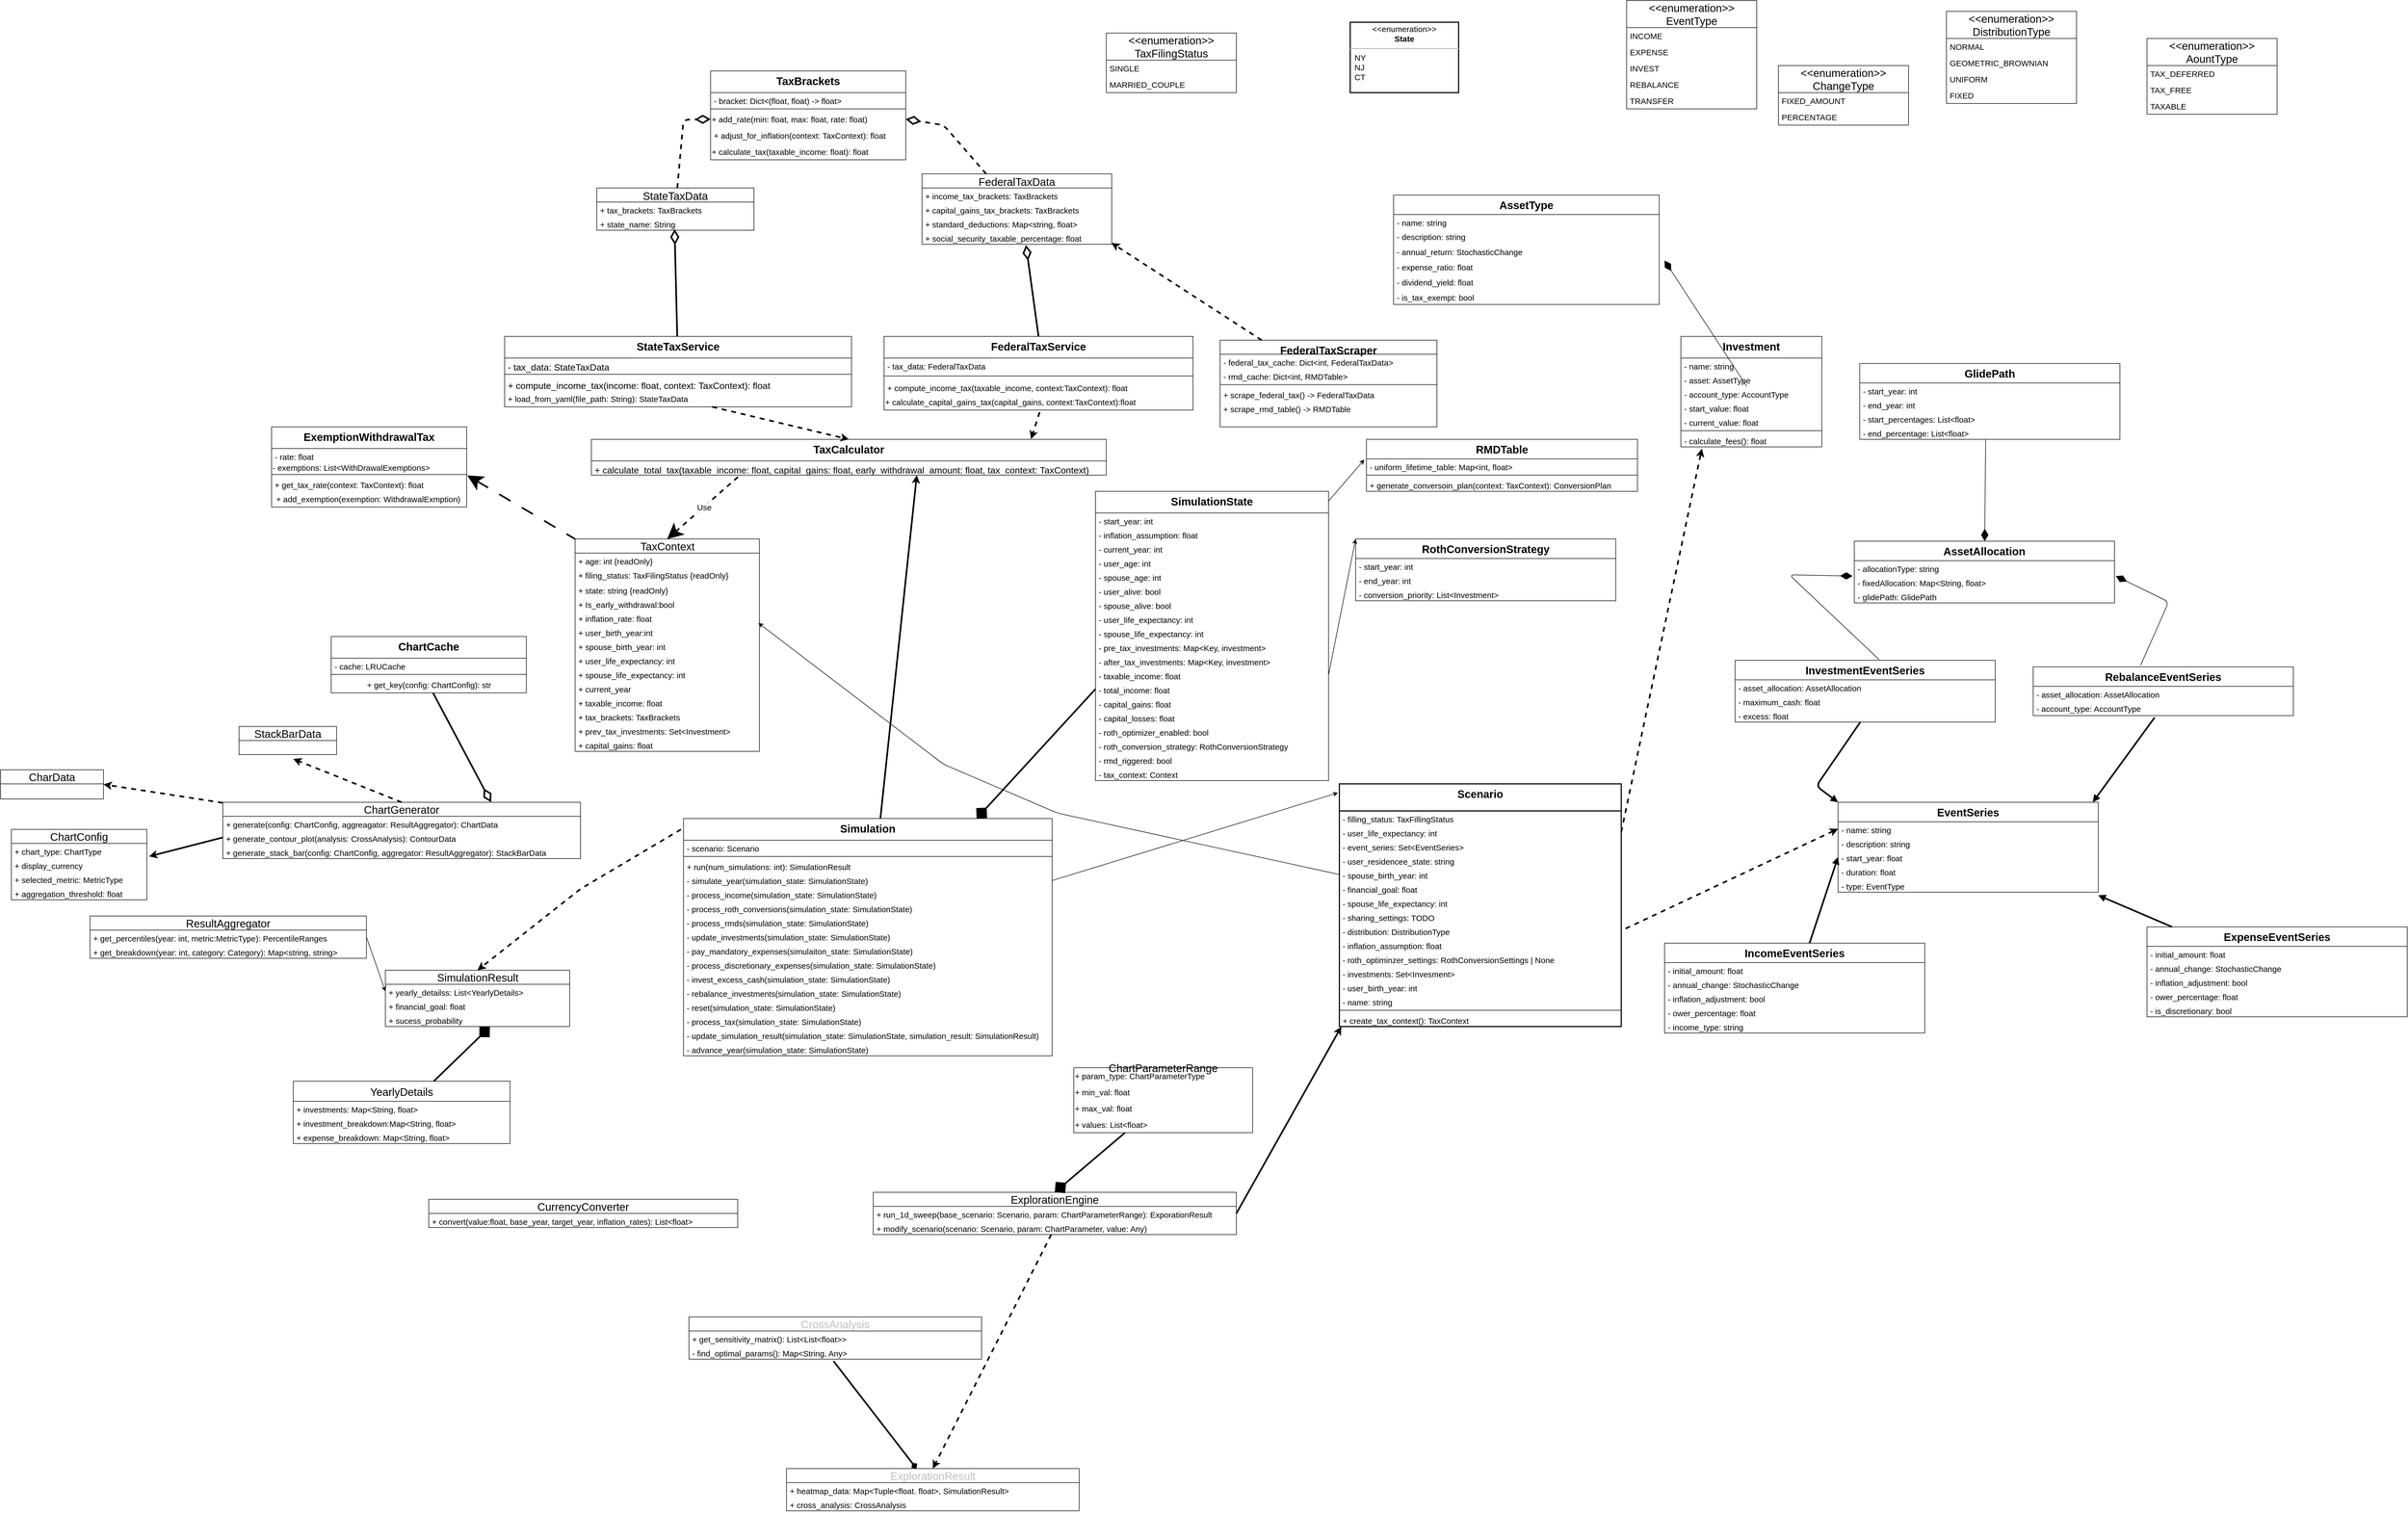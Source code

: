 <mxfile>
    <diagram id="_h6ZiUxZa-2Kxd4IdwST" name="Page-1">
        <mxGraphModel dx="2865" dy="1277" grid="1" gridSize="10" guides="1" tooltips="1" connect="1" arrows="1" fold="1" page="1" pageScale="1" pageWidth="850" pageHeight="1100" math="0" shadow="0">
            <root>
                <mxCell id="0"/>
                <mxCell id="1" parent="0"/>
                <mxCell id="2" value="&lt;font style=&quot;font-size: 20px;&quot;&gt;&amp;lt;&amp;lt;enumeration&amp;gt;&amp;gt;&lt;br&gt;TaxFilingStatus&lt;/font&gt;" style="swimlane;fontStyle=0;childLayout=stackLayout;horizontal=1;startSize=50;horizontalStack=0;resizeParent=1;resizeParentMax=0;resizeLast=0;collapsible=1;marginBottom=0;whiteSpace=wrap;html=1;" parent="1" vertex="1">
                    <mxGeometry x="1790" y="150" width="240" height="110" as="geometry"/>
                </mxCell>
                <mxCell id="3" value="&lt;font style=&quot;font-size: 15px;&quot;&gt;SINGLE&lt;/font&gt;" style="text;strokeColor=none;fillColor=none;align=left;verticalAlign=middle;spacingLeft=4;spacingRight=4;overflow=hidden;points=[[0,0.5],[1,0.5]];portConstraint=eastwest;rotatable=0;whiteSpace=wrap;html=1;" parent="2" vertex="1">
                    <mxGeometry y="50" width="240" height="30" as="geometry"/>
                </mxCell>
                <mxCell id="4" value="&lt;font style=&quot;font-size: 15px;&quot;&gt;MARRIED_COUPLE&lt;/font&gt;" style="text;strokeColor=none;fillColor=none;align=left;verticalAlign=middle;spacingLeft=4;spacingRight=4;overflow=hidden;points=[[0,0.5],[1,0.5]];portConstraint=eastwest;rotatable=0;whiteSpace=wrap;html=1;" parent="2" vertex="1">
                    <mxGeometry y="80" width="240" height="30" as="geometry"/>
                </mxCell>
                <mxCell id="128" value="Use" style="edgeStyle=none;jumpSize=13;html=1;exitX=0.5;exitY=0;exitDx=0;exitDy=0;dashed=1;strokeWidth=3;fontSize=15;startArrow=classic;startFill=1;endArrow=none;endFill=0;startSize=20;endSize=20;sourcePerimeterSpacing=0;targetPerimeterSpacing=0;entryX=-0.007;entryY=0.965;entryDx=0;entryDy=0;entryPerimeter=0;" parent="1" source="9" edge="1">
                    <mxGeometry relative="1" as="geometry">
                        <mxPoint x="1115.52" y="965.09" as="targetPoint"/>
                    </mxGeometry>
                </mxCell>
                <mxCell id="9" value="&lt;font style=&quot;font-size: 20px;&quot;&gt;TaxContext&lt;/font&gt;" style="swimlane;fontStyle=0;childLayout=stackLayout;horizontal=1;startSize=26;fillColor=none;horizontalStack=0;resizeParent=1;resizeParentMax=0;resizeLast=0;collapsible=1;marginBottom=0;html=1;" parent="1" vertex="1">
                    <mxGeometry x="810" y="1084" width="340" height="392" as="geometry"/>
                </mxCell>
                <mxCell id="10" value="&lt;font style=&quot;font-size: 15px;&quot;&gt;+ age: int {readOnly}&lt;/font&gt;" style="text;strokeColor=none;fillColor=none;align=left;verticalAlign=top;spacingLeft=4;spacingRight=4;overflow=hidden;rotatable=0;points=[[0,0.5],[1,0.5]];portConstraint=eastwest;whiteSpace=wrap;html=1;" parent="9" vertex="1">
                    <mxGeometry y="26" width="340" height="26" as="geometry"/>
                </mxCell>
                <mxCell id="11" value="&lt;font style=&quot;font-size: 15px;&quot;&gt;+ filing_status: TaxFilingStatus {readOnly}&lt;/font&gt;" style="text;strokeColor=none;fillColor=none;align=left;verticalAlign=top;spacingLeft=4;spacingRight=4;overflow=hidden;rotatable=0;points=[[0,0.5],[1,0.5]];portConstraint=eastwest;whiteSpace=wrap;html=1;" parent="9" vertex="1">
                    <mxGeometry y="52" width="340" height="28" as="geometry"/>
                </mxCell>
                <mxCell id="12" value="&lt;font style=&quot;font-size: 15px;&quot;&gt;+ state: string {readOnly}&lt;br&gt;&lt;br&gt;&lt;/font&gt;" style="text;strokeColor=none;fillColor=none;align=left;verticalAlign=top;spacingLeft=4;spacingRight=4;overflow=hidden;rotatable=0;points=[[0,0.5],[1,0.5]];portConstraint=eastwest;whiteSpace=wrap;html=1;" parent="9" vertex="1">
                    <mxGeometry y="80" width="340" height="26" as="geometry"/>
                </mxCell>
                <mxCell id="135" value="&lt;font style=&quot;font-size: 15px;&quot;&gt;+ Is_early_withdrawal:bool&lt;br&gt;&lt;/font&gt;" style="text;strokeColor=none;fillColor=none;align=left;verticalAlign=top;spacingLeft=4;spacingRight=4;overflow=hidden;rotatable=0;points=[[0,0.5],[1,0.5]];portConstraint=eastwest;whiteSpace=wrap;html=1;" parent="9" vertex="1">
                    <mxGeometry y="106" width="340" height="26" as="geometry"/>
                </mxCell>
                <mxCell id="145" value="&lt;font style=&quot;font-size: 15px;&quot;&gt;+ inflation_rate: float&lt;br&gt;&lt;/font&gt;" style="text;strokeColor=none;fillColor=none;align=left;verticalAlign=top;spacingLeft=4;spacingRight=4;overflow=hidden;rotatable=0;points=[[0,0.5],[1,0.5]];portConstraint=eastwest;whiteSpace=wrap;html=1;" parent="9" vertex="1">
                    <mxGeometry y="132" width="340" height="26" as="geometry"/>
                </mxCell>
                <mxCell id="230" value="&lt;font style=&quot;font-size: 15px;&quot;&gt;+ user_birth_year:int&amp;nbsp;&lt;br&gt;&lt;/font&gt;" style="text;strokeColor=none;fillColor=none;align=left;verticalAlign=top;spacingLeft=4;spacingRight=4;overflow=hidden;rotatable=0;points=[[0,0.5],[1,0.5]];portConstraint=eastwest;whiteSpace=wrap;html=1;" parent="9" vertex="1">
                    <mxGeometry y="158" width="340" height="26" as="geometry"/>
                </mxCell>
                <mxCell id="233" value="&lt;font style=&quot;font-size: 15px;&quot;&gt;+ spouse_birth_year: int&lt;br&gt;&lt;/font&gt;" style="text;strokeColor=none;fillColor=none;align=left;verticalAlign=top;spacingLeft=4;spacingRight=4;overflow=hidden;rotatable=0;points=[[0,0.5],[1,0.5]];portConstraint=eastwest;whiteSpace=wrap;html=1;" parent="9" vertex="1">
                    <mxGeometry y="184" width="340" height="26" as="geometry"/>
                </mxCell>
                <mxCell id="231" value="&lt;font style=&quot;font-size: 15px;&quot;&gt;+ user_life_expectancy: int&lt;br&gt;&lt;/font&gt;" style="text;strokeColor=none;fillColor=none;align=left;verticalAlign=top;spacingLeft=4;spacingRight=4;overflow=hidden;rotatable=0;points=[[0,0.5],[1,0.5]];portConstraint=eastwest;whiteSpace=wrap;html=1;" parent="9" vertex="1">
                    <mxGeometry y="210" width="340" height="26" as="geometry"/>
                </mxCell>
                <mxCell id="232" value="&lt;font style=&quot;font-size: 15px;&quot;&gt;+ spouse_life_expectancy: int&lt;br&gt;&lt;/font&gt;" style="text;strokeColor=none;fillColor=none;align=left;verticalAlign=top;spacingLeft=4;spacingRight=4;overflow=hidden;rotatable=0;points=[[0,0.5],[1,0.5]];portConstraint=eastwest;whiteSpace=wrap;html=1;" parent="9" vertex="1">
                    <mxGeometry y="236" width="340" height="26" as="geometry"/>
                </mxCell>
                <mxCell id="291" value="&lt;font style=&quot;font-size: 15px;&quot;&gt;+ current_year&lt;/font&gt;" style="text;strokeColor=none;fillColor=none;align=left;verticalAlign=top;spacingLeft=4;spacingRight=4;overflow=hidden;rotatable=0;points=[[0,0.5],[1,0.5]];portConstraint=eastwest;whiteSpace=wrap;html=1;" parent="9" vertex="1">
                    <mxGeometry y="262" width="340" height="26" as="geometry"/>
                </mxCell>
                <mxCell id="292" value="&lt;font style=&quot;font-size: 15px;&quot;&gt;+ taxable_income: float&lt;/font&gt;" style="text;strokeColor=none;fillColor=none;align=left;verticalAlign=top;spacingLeft=4;spacingRight=4;overflow=hidden;rotatable=0;points=[[0,0.5],[1,0.5]];portConstraint=eastwest;whiteSpace=wrap;html=1;" parent="9" vertex="1">
                    <mxGeometry y="288" width="340" height="26" as="geometry"/>
                </mxCell>
                <mxCell id="293" value="&lt;span style=&quot;font-size: 15px;&quot;&gt;+ tax_brackets: TaxBrackets&lt;/span&gt;" style="text;strokeColor=none;fillColor=none;align=left;verticalAlign=top;spacingLeft=4;spacingRight=4;overflow=hidden;rotatable=0;points=[[0,0.5],[1,0.5]];portConstraint=eastwest;whiteSpace=wrap;html=1;" parent="9" vertex="1">
                    <mxGeometry y="314" width="340" height="26" as="geometry"/>
                </mxCell>
                <mxCell id="294" value="&lt;font style=&quot;font-size: 15px;&quot;&gt;+ prev_tax_investments: Set&amp;lt;Investment&amp;gt;&lt;/font&gt;" style="text;strokeColor=none;fillColor=none;align=left;verticalAlign=top;spacingLeft=4;spacingRight=4;overflow=hidden;rotatable=0;points=[[0,0.5],[1,0.5]];portConstraint=eastwest;whiteSpace=wrap;html=1;" parent="9" vertex="1">
                    <mxGeometry y="340" width="340" height="26" as="geometry"/>
                </mxCell>
                <mxCell id="432" value="&lt;span style=&quot;font-size: 15px;&quot;&gt;+ capital_gains: float&lt;span style=&quot;white-space: pre;&quot;&gt;&#x9;&lt;/span&gt;&lt;/span&gt;" style="text;strokeColor=none;fillColor=none;align=left;verticalAlign=top;spacingLeft=4;spacingRight=4;overflow=hidden;rotatable=0;points=[[0,0.5],[1,0.5]];portConstraint=eastwest;whiteSpace=wrap;html=1;" parent="9" vertex="1">
                    <mxGeometry y="366" width="340" height="26" as="geometry"/>
                </mxCell>
                <mxCell id="40" value="ExemptionWithdrawalTax" style="swimlane;fontStyle=1;align=center;verticalAlign=top;childLayout=stackLayout;horizontal=1;startSize=40;horizontalStack=0;resizeParent=1;resizeParentMax=0;resizeLast=0;collapsible=1;marginBottom=0;fontSize=20;" parent="1" vertex="1">
                    <mxGeometry x="250" y="877" width="360" height="148" as="geometry"/>
                </mxCell>
                <mxCell id="41" value="- rate: float" style="text;strokeColor=none;fillColor=none;align=left;verticalAlign=top;spacingLeft=4;spacingRight=4;overflow=hidden;rotatable=0;points=[[0,0.5],[1,0.5]];portConstraint=eastwest;fontSize=15;" parent="40" vertex="1">
                    <mxGeometry y="40" width="360" height="26" as="geometry"/>
                </mxCell>
                <mxCell id="44" value="&lt;font style=&quot;font-size: 15px;&quot;&gt;- exemptions: List&amp;lt;WithDrawalExemptions&amp;gt;&lt;/font&gt;" style="text;strokeColor=none;align=left;fillColor=none;html=1;verticalAlign=middle;whiteSpace=wrap;rounded=0;" parent="40" vertex="1">
                    <mxGeometry y="66" width="360" height="18" as="geometry"/>
                </mxCell>
                <mxCell id="42" value="" style="line;strokeWidth=1;fillColor=none;align=left;verticalAlign=middle;spacingTop=-1;spacingLeft=3;spacingRight=3;rotatable=0;labelPosition=right;points=[];portConstraint=eastwest;strokeColor=inherit;" parent="40" vertex="1">
                    <mxGeometry y="84" width="360" height="8" as="geometry"/>
                </mxCell>
                <mxCell id="43" value="+ get_tax_rate(context: TaxContext): float" style="text;strokeColor=none;fillColor=none;align=left;verticalAlign=top;spacingLeft=4;spacingRight=4;overflow=hidden;rotatable=0;points=[[0,0.5],[1,0.5]];portConstraint=eastwest;fontSize=15;" parent="40" vertex="1">
                    <mxGeometry y="92" width="360" height="26" as="geometry"/>
                </mxCell>
                <mxCell id="140" value="+ add_exemption(exemption: WithdrawalExmption)&amp;nbsp;" style="text;html=1;align=center;verticalAlign=middle;resizable=0;points=[];autosize=1;strokeColor=none;fillColor=none;fontSize=15;" parent="40" vertex="1">
                    <mxGeometry y="118" width="360" height="30" as="geometry"/>
                </mxCell>
                <mxCell id="45" value="TaxBrackets" style="swimlane;fontStyle=1;align=center;verticalAlign=top;childLayout=stackLayout;horizontal=1;startSize=40;horizontalStack=0;resizeParent=1;resizeParentMax=0;resizeLast=0;collapsible=1;marginBottom=0;fontSize=20;" parent="1" vertex="1">
                    <mxGeometry x="1060" y="220" width="360" height="164" as="geometry"/>
                </mxCell>
                <mxCell id="46" value="- bracket: Dict&lt;(float, float) -&gt; float&gt;" style="text;strokeColor=none;fillColor=none;align=left;verticalAlign=top;spacingLeft=4;spacingRight=4;overflow=hidden;rotatable=0;points=[[0,0.5],[1,0.5]];portConstraint=eastwest;fontSize=15;" parent="45" vertex="1">
                    <mxGeometry y="40" width="360" height="26" as="geometry"/>
                </mxCell>
                <mxCell id="48" value="" style="line;strokeWidth=1;fillColor=none;align=left;verticalAlign=middle;spacingTop=-1;spacingLeft=3;spacingRight=3;rotatable=0;labelPosition=right;points=[];portConstraint=eastwest;strokeColor=inherit;" parent="45" vertex="1">
                    <mxGeometry y="66" width="360" height="8" as="geometry"/>
                </mxCell>
                <mxCell id="50" value="&lt;font style=&quot;font-size: 15px;&quot;&gt;+ add_rate(min: float, max: float, rate: float)&lt;/font&gt;" style="text;strokeColor=none;align=left;fillColor=none;html=1;verticalAlign=middle;whiteSpace=wrap;rounded=0;" parent="45" vertex="1">
                    <mxGeometry y="74" width="360" height="30" as="geometry"/>
                </mxCell>
                <mxCell id="49" value="+ adjust_for_inflation(context: TaxContext): float" style="text;strokeColor=none;fillColor=none;align=left;verticalAlign=top;spacingLeft=4;spacingRight=4;overflow=hidden;rotatable=0;points=[[0,0.5],[1,0.5]];portConstraint=eastwest;fontSize=15;" parent="45" vertex="1">
                    <mxGeometry y="104" width="360" height="30" as="geometry"/>
                </mxCell>
                <mxCell id="51" value="&lt;font style=&quot;font-size: 15px;&quot;&gt;+ calculate_tax(taxable_income: float): float&lt;/font&gt;" style="text;strokeColor=none;align=left;fillColor=none;html=1;verticalAlign=middle;whiteSpace=wrap;rounded=0;" parent="45" vertex="1">
                    <mxGeometry y="134" width="360" height="30" as="geometry"/>
                </mxCell>
                <mxCell id="62" value="FederalTaxScraper" style="swimlane;fontStyle=1;align=center;verticalAlign=top;childLayout=stackLayout;horizontal=1;startSize=26;horizontalStack=0;resizeParent=1;resizeParentMax=0;resizeLast=0;collapsible=1;marginBottom=0;fontSize=20;" parent="1" vertex="1">
                    <mxGeometry x="2000" y="717" width="400" height="160" as="geometry"/>
                </mxCell>
                <mxCell id="63" value="- federal_tax_cache: Dict&lt;int, FederalTaxData&gt;" style="text;strokeColor=none;fillColor=none;align=left;verticalAlign=top;spacingLeft=4;spacingRight=4;overflow=hidden;rotatable=0;points=[[0,0.5],[1,0.5]];portConstraint=eastwest;fontSize=15;" parent="62" vertex="1">
                    <mxGeometry y="26" width="400" height="26" as="geometry"/>
                </mxCell>
                <mxCell id="262" value="- rmd_cache: Dict&lt;int, RMDTable&gt;" style="text;strokeColor=none;fillColor=none;align=left;verticalAlign=top;spacingLeft=4;spacingRight=4;overflow=hidden;rotatable=0;points=[[0,0.5],[1,0.5]];portConstraint=eastwest;fontSize=15;" parent="62" vertex="1">
                    <mxGeometry y="52" width="400" height="26" as="geometry"/>
                </mxCell>
                <mxCell id="64" value="" style="line;strokeWidth=1;fillColor=none;align=left;verticalAlign=middle;spacingTop=-1;spacingLeft=3;spacingRight=3;rotatable=0;labelPosition=right;points=[];portConstraint=eastwest;strokeColor=inherit;" parent="62" vertex="1">
                    <mxGeometry y="78" width="400" height="8" as="geometry"/>
                </mxCell>
                <mxCell id="65" value="+ scrape_federal_tax() -&gt; FederalTaxData" style="text;strokeColor=none;fillColor=none;align=left;verticalAlign=top;spacingLeft=4;spacingRight=4;overflow=hidden;rotatable=0;points=[[0,0.5],[1,0.5]];portConstraint=eastwest;fontSize=15;" parent="62" vertex="1">
                    <mxGeometry y="86" width="400" height="26" as="geometry"/>
                </mxCell>
                <mxCell id="261" value="+ scrape_rmd_table() -&gt; RMDTable" style="text;strokeColor=none;fillColor=none;align=left;verticalAlign=top;spacingLeft=4;spacingRight=4;overflow=hidden;rotatable=0;points=[[0,0.5],[1,0.5]];portConstraint=eastwest;fontSize=15;" parent="62" vertex="1">
                    <mxGeometry y="112" width="400" height="48" as="geometry"/>
                </mxCell>
                <mxCell id="123" style="edgeStyle=none;jumpSize=13;html=1;entryX=1;entryY=0.5;entryDx=0;entryDy=0;dashed=1;strokeWidth=3;fontSize=15;startArrow=none;startFill=0;endArrow=diamondThin;endFill=0;endSize=20;sourcePerimeterSpacing=0;targetPerimeterSpacing=0;startSize=20;" parent="1" source="70" target="50" edge="1">
                    <mxGeometry relative="1" as="geometry">
                        <Array as="points">
                            <mxPoint x="1490" y="320"/>
                        </Array>
                    </mxGeometry>
                </mxCell>
                <mxCell id="70" value="FederalTaxData" style="swimlane;fontStyle=0;childLayout=stackLayout;horizontal=1;startSize=26;fillColor=none;horizontalStack=0;resizeParent=1;resizeParentMax=0;resizeLast=0;collapsible=1;marginBottom=0;fontSize=20;" parent="1" vertex="1">
                    <mxGeometry x="1450" y="410" width="350" height="130" as="geometry"/>
                </mxCell>
                <mxCell id="71" value="+ income_tax_brackets: TaxBrackets" style="text;strokeColor=none;fillColor=none;align=left;verticalAlign=top;spacingLeft=4;spacingRight=4;overflow=hidden;rotatable=0;points=[[0,0.5],[1,0.5]];portConstraint=eastwest;fontSize=15;" parent="70" vertex="1">
                    <mxGeometry y="26" width="350" height="26" as="geometry"/>
                </mxCell>
                <mxCell id="72" value="+ capital_gains_tax_brackets: TaxBrackets" style="text;strokeColor=none;fillColor=none;align=left;verticalAlign=top;spacingLeft=4;spacingRight=4;overflow=hidden;rotatable=0;points=[[0,0.5],[1,0.5]];portConstraint=eastwest;fontSize=15;" parent="70" vertex="1">
                    <mxGeometry y="52" width="350" height="26" as="geometry"/>
                </mxCell>
                <mxCell id="73" value="+ standard_deductions: Map&lt;string, float&gt;&#xa;" style="text;strokeColor=none;fillColor=none;align=left;verticalAlign=top;spacingLeft=4;spacingRight=4;overflow=hidden;rotatable=0;points=[[0,0.5],[1,0.5]];portConstraint=eastwest;fontSize=15;" parent="70" vertex="1">
                    <mxGeometry y="78" width="350" height="26" as="geometry"/>
                </mxCell>
                <mxCell id="74" value="+ social_security_taxable_percentage: float" style="text;strokeColor=none;fillColor=none;align=left;verticalAlign=top;spacingLeft=4;spacingRight=4;overflow=hidden;rotatable=0;points=[[0,0.5],[1,0.5]];portConstraint=eastwest;fontSize=15;" parent="70" vertex="1">
                    <mxGeometry y="104" width="350" height="26" as="geometry"/>
                </mxCell>
                <mxCell id="124" style="edgeStyle=none;jumpSize=13;html=1;entryX=0;entryY=0.5;entryDx=0;entryDy=0;dashed=1;strokeWidth=3;fontSize=15;startArrow=none;startFill=0;endArrow=diamondThin;endFill=0;endSize=20;sourcePerimeterSpacing=0;targetPerimeterSpacing=0;startSize=20;" parent="1" source="75" target="50" edge="1">
                    <mxGeometry relative="1" as="geometry">
                        <Array as="points">
                            <mxPoint x="1010" y="310"/>
                        </Array>
                    </mxGeometry>
                </mxCell>
                <mxCell id="75" value="StateTaxData" style="swimlane;fontStyle=0;childLayout=stackLayout;horizontal=1;startSize=26;fillColor=none;horizontalStack=0;resizeParent=1;resizeParentMax=0;resizeLast=0;collapsible=1;marginBottom=0;fontSize=20;" parent="1" vertex="1">
                    <mxGeometry x="850" y="436" width="290" height="78" as="geometry"/>
                </mxCell>
                <mxCell id="76" value="+ tax_brackets: TaxBrackets" style="text;strokeColor=none;fillColor=none;align=left;verticalAlign=top;spacingLeft=4;spacingRight=4;overflow=hidden;rotatable=0;points=[[0,0.5],[1,0.5]];portConstraint=eastwest;fontSize=15;" parent="75" vertex="1">
                    <mxGeometry y="26" width="290" height="26" as="geometry"/>
                </mxCell>
                <mxCell id="79" value="+ state_name: String" style="text;strokeColor=none;fillColor=none;align=left;verticalAlign=top;spacingLeft=4;spacingRight=4;overflow=hidden;rotatable=0;points=[[0,0.5],[1,0.5]];portConstraint=eastwest;fontSize=15;" parent="75" vertex="1">
                    <mxGeometry y="52" width="290" height="26" as="geometry"/>
                </mxCell>
                <mxCell id="80" value="FederalTaxService" style="swimlane;fontStyle=1;align=center;verticalAlign=top;childLayout=stackLayout;horizontal=1;startSize=40;horizontalStack=0;resizeParent=1;resizeParentMax=0;resizeLast=0;collapsible=1;marginBottom=0;fontSize=20;" parent="1" vertex="1">
                    <mxGeometry x="1380" y="710" width="570" height="136" as="geometry"/>
                </mxCell>
                <mxCell id="81" value="- tax_data: FederalTaxData" style="text;strokeColor=none;fillColor=none;align=left;verticalAlign=top;spacingLeft=4;spacingRight=4;overflow=hidden;rotatable=0;points=[[0,0.5],[1,0.5]];portConstraint=eastwest;fontSize=15;" parent="80" vertex="1">
                    <mxGeometry y="40" width="570" height="26" as="geometry"/>
                </mxCell>
                <mxCell id="82" value="" style="line;strokeWidth=1;fillColor=none;align=left;verticalAlign=middle;spacingTop=-1;spacingLeft=3;spacingRight=3;rotatable=0;labelPosition=right;points=[];portConstraint=eastwest;strokeColor=inherit;" parent="80" vertex="1">
                    <mxGeometry y="66" width="570" height="14" as="geometry"/>
                </mxCell>
                <mxCell id="83" value="+ compute_income_tax(taxable_income, context:TaxContext): float" style="text;strokeColor=none;fillColor=none;align=left;verticalAlign=top;spacingLeft=4;spacingRight=4;overflow=hidden;rotatable=0;points=[[0,0.5],[1,0.5]];portConstraint=eastwest;fontSize=15;" parent="80" vertex="1">
                    <mxGeometry y="80" width="570" height="26" as="geometry"/>
                </mxCell>
                <mxCell id="439" value="&lt;font style=&quot;font-size: 15px;&quot;&gt;+ calculate_capital_gains_tax(capital_gains, context:TaxContext):float&lt;/font&gt;" style="text;html=1;align=left;verticalAlign=middle;resizable=0;points=[];autosize=1;strokeColor=none;fillColor=none;" parent="80" vertex="1">
                    <mxGeometry y="106" width="570" height="30" as="geometry"/>
                </mxCell>
                <mxCell id="107" value="" style="edgeStyle=none;html=1;strokeWidth=3;fontSize=15;endArrow=diamondThin;endFill=0;exitX=0.5;exitY=0;exitDx=0;exitDy=0;jumpSize=13;sourcePerimeterSpacing=0;targetPerimeterSpacing=0;entryX=0.548;entryY=1.051;entryDx=0;entryDy=0;entryPerimeter=0;endSize=20;" parent="1" source="80" target="74" edge="1">
                    <mxGeometry relative="1" as="geometry">
                        <Array as="points"/>
                    </mxGeometry>
                </mxCell>
                <mxCell id="108" style="edgeStyle=none;html=1;strokeWidth=3;fontSize=15;endArrow=diamondThin;endFill=0;endSize=20;entryX=0.495;entryY=0.93;entryDx=0;entryDy=0;entryPerimeter=0;" parent="1" source="92" edge="1" target="79">
                    <mxGeometry relative="1" as="geometry">
                        <mxPoint x="1006" y="567" as="targetPoint"/>
                    </mxGeometry>
                </mxCell>
                <mxCell id="92" value="StateTaxService" style="swimlane;fontStyle=1;align=center;verticalAlign=top;childLayout=stackLayout;horizontal=1;startSize=40;horizontalStack=0;resizeParent=1;resizeParentMax=0;resizeLast=0;collapsible=1;marginBottom=0;fontSize=20;" parent="1" vertex="1">
                    <mxGeometry x="680" y="710" width="640" height="130" as="geometry"/>
                </mxCell>
                <mxCell id="93" value="- tax_data: StateTaxData" style="text;strokeColor=none;fillColor=none;align=left;verticalAlign=top;spacingLeft=4;spacingRight=4;overflow=hidden;rotatable=0;points=[[0,0.5],[1,0.5]];portConstraint=eastwest;fontSize=17;" parent="92" vertex="1">
                    <mxGeometry y="40" width="640" height="26" as="geometry"/>
                </mxCell>
                <mxCell id="94" value="" style="line;strokeWidth=1;fillColor=none;align=left;verticalAlign=middle;spacingTop=-1;spacingLeft=3;spacingRight=3;rotatable=0;labelPosition=right;points=[];portConstraint=eastwest;strokeColor=inherit;" parent="92" vertex="1">
                    <mxGeometry y="66" width="640" height="8" as="geometry"/>
                </mxCell>
                <mxCell id="95" value="+ compute_income_tax(income: float, context: TaxContext): float" style="text;strokeColor=none;fillColor=none;align=left;verticalAlign=top;spacingLeft=4;spacingRight=4;overflow=hidden;rotatable=0;points=[[0,0.5],[1,0.5]];portConstraint=eastwest;fontSize=17;" parent="92" vertex="1">
                    <mxGeometry y="74" width="640" height="26" as="geometry"/>
                </mxCell>
                <mxCell id="69" value="+ load_from_yaml(file_path: String): StateTaxData" style="text;strokeColor=none;fillColor=none;align=left;verticalAlign=top;spacingLeft=4;spacingRight=4;overflow=hidden;rotatable=0;points=[[0,0.5],[1,0.5]];portConstraint=eastwest;fontSize=15;" parent="92" vertex="1">
                    <mxGeometry y="100" width="640" height="30" as="geometry"/>
                </mxCell>
                <mxCell id="132" value="&lt;p style=&quot;margin:0px;margin-top:4px;text-align:center;&quot;&gt;&amp;lt;&amp;lt;enumeration&amp;gt;&amp;gt;&lt;br&gt;&lt;b&gt;State&lt;/b&gt;&lt;/p&gt;&lt;hr&gt;&lt;p style=&quot;margin:0px;margin-left:8px;text-align:left;&quot;&gt;NY&lt;br&gt;NJ&lt;/p&gt;&lt;p style=&quot;margin:0px;margin-left:8px;text-align:left;&quot;&gt;CT&lt;/p&gt;" style="shape=rect;html=1;overflow=fill;whiteSpace=wrap;strokeWidth=2;fontSize=15;" parent="1" vertex="1">
                    <mxGeometry x="2240" y="130" width="200" height="130" as="geometry"/>
                </mxCell>
                <mxCell id="136" style="edgeStyle=none;jumpSize=13;html=1;exitX=1.003;exitY=-0.093;exitDx=0;exitDy=0;entryX=0;entryY=0;entryDx=0;entryDy=0;strokeWidth=3;fontSize=15;startArrow=classic;startFill=1;endArrow=none;endFill=0;startSize=20;endSize=20;sourcePerimeterSpacing=0;targetPerimeterSpacing=0;dashed=1;dashPattern=8 8;exitPerimeter=0;" parent="1" source="43" target="9" edge="1">
                    <mxGeometry relative="1" as="geometry"/>
                </mxCell>
                <mxCell id="430" style="edgeStyle=none;html=1;entryX=0.632;entryY=1.004;entryDx=0;entryDy=0;entryPerimeter=0;strokeWidth=3;" parent="1" source="159" target="522" edge="1">
                    <mxGeometry relative="1" as="geometry">
                        <mxPoint x="1432" y="989" as="targetPoint"/>
                    </mxGeometry>
                </mxCell>
                <mxCell id="571" style="edgeStyle=none;html=1;entryX=0;entryY=0.5;entryDx=0;entryDy=0;endArrow=none;endFill=0;strokeWidth=3;endSize=20;startArrow=diamond;startFill=1;startSize=20;" edge="1" parent="1" source="159" target="557">
                    <mxGeometry relative="1" as="geometry"/>
                </mxCell>
                <mxCell id="159" value="&lt;font style=&quot;font-size: 20px;&quot;&gt;Simulation&lt;/font&gt;" style="swimlane;fontStyle=1;align=center;verticalAlign=top;childLayout=stackLayout;horizontal=1;startSize=40;horizontalStack=0;resizeParent=1;resizeParentMax=0;resizeLast=0;collapsible=1;marginBottom=0;whiteSpace=wrap;html=1;" parent="1" vertex="1">
                    <mxGeometry x="1010" y="1600" width="680" height="438" as="geometry"/>
                </mxCell>
                <mxCell id="165" value="&lt;span style=&quot;font-size: 15px;&quot;&gt;- scenario: Scenario&lt;/span&gt;" style="text;strokeColor=none;fillColor=none;align=left;verticalAlign=top;spacingLeft=4;spacingRight=4;overflow=hidden;rotatable=0;points=[[0,0.5],[1,0.5]];portConstraint=eastwest;whiteSpace=wrap;html=1;" parent="159" vertex="1">
                    <mxGeometry y="40" width="680" height="26" as="geometry"/>
                </mxCell>
                <mxCell id="161" value="" style="line;strokeWidth=1;fillColor=none;align=left;verticalAlign=middle;spacingTop=-1;spacingLeft=3;spacingRight=3;rotatable=0;labelPosition=right;points=[];portConstraint=eastwest;strokeColor=inherit;" parent="159" vertex="1">
                    <mxGeometry y="66" width="680" height="8" as="geometry"/>
                </mxCell>
                <mxCell id="162" value="&lt;span style=&quot;font-size: 15px;&quot;&gt;+ run(num_simulations: int): SimulationResult&lt;/span&gt;" style="text;strokeColor=none;fillColor=none;align=left;verticalAlign=top;spacingLeft=4;spacingRight=4;overflow=hidden;rotatable=0;points=[[0,0.5],[1,0.5]];portConstraint=eastwest;whiteSpace=wrap;html=1;" parent="159" vertex="1">
                    <mxGeometry y="74" width="680" height="26" as="geometry"/>
                </mxCell>
                <mxCell id="168" value="&lt;span style=&quot;font-size: 15px;&quot;&gt;- simulate_year(simulation_state: SimulationState)&lt;/span&gt;" style="text;strokeColor=none;fillColor=none;align=left;verticalAlign=top;spacingLeft=4;spacingRight=4;overflow=hidden;rotatable=0;points=[[0,0.5],[1,0.5]];portConstraint=eastwest;whiteSpace=wrap;html=1;" parent="159" vertex="1">
                    <mxGeometry y="100" width="680" height="26" as="geometry"/>
                </mxCell>
                <mxCell id="169" value="&lt;span style=&quot;font-size: 15px;&quot;&gt;- process_income(simulation_state: SimulationState)&lt;/span&gt;" style="text;strokeColor=none;fillColor=none;align=left;verticalAlign=top;spacingLeft=4;spacingRight=4;overflow=hidden;rotatable=0;points=[[0,0.5],[1,0.5]];portConstraint=eastwest;whiteSpace=wrap;html=1;" parent="159" vertex="1">
                    <mxGeometry y="126" width="680" height="26" as="geometry"/>
                </mxCell>
                <mxCell id="170" value="&lt;span style=&quot;font-size: 15px;&quot;&gt;- process_roth_conversions(simulation_state: SimulationState)&lt;/span&gt;" style="text;strokeColor=none;fillColor=none;align=left;verticalAlign=top;spacingLeft=4;spacingRight=4;overflow=hidden;rotatable=0;points=[[0,0.5],[1,0.5]];portConstraint=eastwest;whiteSpace=wrap;html=1;" parent="159" vertex="1">
                    <mxGeometry y="152" width="680" height="26" as="geometry"/>
                </mxCell>
                <mxCell id="172" value="&lt;span style=&quot;font-size: 15px;&quot;&gt;- process_rmds(simulation_state: SimulationState)&lt;/span&gt;" style="text;strokeColor=none;fillColor=none;align=left;verticalAlign=top;spacingLeft=4;spacingRight=4;overflow=hidden;rotatable=0;points=[[0,0.5],[1,0.5]];portConstraint=eastwest;whiteSpace=wrap;html=1;" parent="159" vertex="1">
                    <mxGeometry y="178" width="680" height="26" as="geometry"/>
                </mxCell>
                <mxCell id="173" value="&lt;span style=&quot;font-size: 15px;&quot;&gt;- update_investments(simulation_state: SimulationState)&lt;/span&gt;" style="text;strokeColor=none;fillColor=none;align=left;verticalAlign=top;spacingLeft=4;spacingRight=4;overflow=hidden;rotatable=0;points=[[0,0.5],[1,0.5]];portConstraint=eastwest;whiteSpace=wrap;html=1;" parent="159" vertex="1">
                    <mxGeometry y="204" width="680" height="26" as="geometry"/>
                </mxCell>
                <mxCell id="174" value="&lt;span style=&quot;font-size: 15px;&quot;&gt;- pay_mandatory_expenses(simulaiton_state: SimulationState)&lt;/span&gt;" style="text;strokeColor=none;fillColor=none;align=left;verticalAlign=top;spacingLeft=4;spacingRight=4;overflow=hidden;rotatable=0;points=[[0,0.5],[1,0.5]];portConstraint=eastwest;whiteSpace=wrap;html=1;" parent="159" vertex="1">
                    <mxGeometry y="230" width="680" height="26" as="geometry"/>
                </mxCell>
                <mxCell id="175" value="&lt;span style=&quot;font-size: 15px;&quot;&gt;- process_discretionary_expenses(simulation_state: SimulationState)&lt;/span&gt;" style="text;strokeColor=none;fillColor=none;align=left;verticalAlign=top;spacingLeft=4;spacingRight=4;overflow=hidden;rotatable=0;points=[[0,0.5],[1,0.5]];portConstraint=eastwest;whiteSpace=wrap;html=1;" parent="159" vertex="1">
                    <mxGeometry y="256" width="680" height="26" as="geometry"/>
                </mxCell>
                <mxCell id="171" value="&lt;span style=&quot;font-size: 15px;&quot;&gt;- invest_excess_cash(simulation_state: SimulationState)&lt;/span&gt;" style="text;strokeColor=none;fillColor=none;align=left;verticalAlign=top;spacingLeft=4;spacingRight=4;overflow=hidden;rotatable=0;points=[[0,0.5],[1,0.5]];portConstraint=eastwest;whiteSpace=wrap;html=1;" parent="159" vertex="1">
                    <mxGeometry y="282" width="680" height="26" as="geometry"/>
                </mxCell>
                <mxCell id="177" value="&lt;span style=&quot;font-size: 15px;&quot;&gt;- rebalance_investments(simulation_state: SimulationState)&lt;/span&gt;" style="text;strokeColor=none;fillColor=none;align=left;verticalAlign=top;spacingLeft=4;spacingRight=4;overflow=hidden;rotatable=0;points=[[0,0.5],[1,0.5]];portConstraint=eastwest;whiteSpace=wrap;html=1;" parent="159" vertex="1">
                    <mxGeometry y="308" width="680" height="26" as="geometry"/>
                </mxCell>
                <mxCell id="573" value="&lt;span style=&quot;font-size: 15px;&quot;&gt;- reset(simulation_state: SimulationState)&lt;/span&gt;" style="text;strokeColor=none;fillColor=none;align=left;verticalAlign=top;spacingLeft=4;spacingRight=4;overflow=hidden;rotatable=0;points=[[0,0.5],[1,0.5]];portConstraint=eastwest;whiteSpace=wrap;html=1;" vertex="1" parent="159">
                    <mxGeometry y="334" width="680" height="26" as="geometry"/>
                </mxCell>
                <mxCell id="574" value="&lt;span style=&quot;font-size: 15px;&quot;&gt;- process_tax(simulation_state: SimulationState)&lt;/span&gt;" style="text;strokeColor=none;fillColor=none;align=left;verticalAlign=top;spacingLeft=4;spacingRight=4;overflow=hidden;rotatable=0;points=[[0,0.5],[1,0.5]];portConstraint=eastwest;whiteSpace=wrap;html=1;" vertex="1" parent="159">
                    <mxGeometry y="360" width="680" height="26" as="geometry"/>
                </mxCell>
                <mxCell id="576" value="&lt;span style=&quot;font-size: 15px;&quot;&gt;- update_simulation_result(simulation_state: SimulationState, simulation_result: SimulationResult)&lt;/span&gt;" style="text;strokeColor=none;fillColor=none;align=left;verticalAlign=top;spacingLeft=4;spacingRight=4;overflow=hidden;rotatable=0;points=[[0,0.5],[1,0.5]];portConstraint=eastwest;whiteSpace=wrap;html=1;" vertex="1" parent="159">
                    <mxGeometry y="386" width="680" height="26" as="geometry"/>
                </mxCell>
                <mxCell id="577" value="&lt;span style=&quot;font-size: 15px;&quot;&gt;- advance_year(simulation_state: SimulationState)&lt;/span&gt;" style="text;strokeColor=none;fillColor=none;align=left;verticalAlign=top;spacingLeft=4;spacingRight=4;overflow=hidden;rotatable=0;points=[[0,0.5],[1,0.5]];portConstraint=eastwest;whiteSpace=wrap;html=1;" vertex="1" parent="159">
                    <mxGeometry y="412" width="680" height="26" as="geometry"/>
                </mxCell>
                <mxCell id="180" value="&lt;font style=&quot;font-size: 20px;&quot;&gt;SimulationResult&lt;/font&gt;" style="swimlane;fontStyle=0;childLayout=stackLayout;horizontal=1;startSize=26;fillColor=none;horizontalStack=0;resizeParent=1;resizeParentMax=0;resizeLast=0;collapsible=1;marginBottom=0;html=1;" parent="1" vertex="1">
                    <mxGeometry x="460" y="1880" width="340" height="104" as="geometry"/>
                </mxCell>
                <mxCell id="181" value="&lt;span style=&quot;font-size: 15px;&quot;&gt;+ yearly_detailss: List&amp;lt;YearlyDetails&amp;gt;&lt;/span&gt;" style="text;strokeColor=none;fillColor=none;align=left;verticalAlign=top;spacingLeft=4;spacingRight=4;overflow=hidden;rotatable=0;points=[[0,0.5],[1,0.5]];portConstraint=eastwest;whiteSpace=wrap;html=1;" parent="180" vertex="1">
                    <mxGeometry y="26" width="340" height="26" as="geometry"/>
                </mxCell>
                <mxCell id="516" value="&lt;span style=&quot;font-size: 15px;&quot;&gt;+ financial_goal: float&lt;/span&gt;" style="text;strokeColor=none;fillColor=none;align=left;verticalAlign=top;spacingLeft=4;spacingRight=4;overflow=hidden;rotatable=0;points=[[0,0.5],[1,0.5]];portConstraint=eastwest;whiteSpace=wrap;html=1;" parent="180" vertex="1">
                    <mxGeometry y="52" width="340" height="26" as="geometry"/>
                </mxCell>
                <mxCell id="183" value="&lt;font style=&quot;font-size: 15px;&quot;&gt;+ sucess_probability&lt;/font&gt;" style="text;strokeColor=none;fillColor=none;align=left;verticalAlign=top;spacingLeft=4;spacingRight=4;overflow=hidden;rotatable=0;points=[[0,0.5],[1,0.5]];portConstraint=eastwest;whiteSpace=wrap;html=1;" parent="180" vertex="1">
                    <mxGeometry y="78" width="340" height="26" as="geometry"/>
                </mxCell>
                <mxCell id="186" style="edgeStyle=none;html=1;entryX=0.5;entryY=0;entryDx=0;entryDy=0;exitX=-0.007;exitY=0.046;exitDx=0;exitDy=0;exitPerimeter=0;dashed=1;strokeWidth=3;" parent="1" source="159" target="180" edge="1">
                    <mxGeometry relative="1" as="geometry">
                        <Array as="points">
                            <mxPoint x="820" y="1730"/>
                        </Array>
                    </mxGeometry>
                </mxCell>
                <mxCell id="215" value="&lt;font style=&quot;font-size: 20px;&quot;&gt;Scenario&lt;/font&gt;" style="swimlane;fontStyle=1;align=center;verticalAlign=top;childLayout=stackLayout;horizontal=1;startSize=50;horizontalStack=0;resizeParent=1;resizeParentMax=0;resizeLast=0;collapsible=1;marginBottom=0;whiteSpace=wrap;html=1;strokeWidth=2;" parent="1" vertex="1">
                    <mxGeometry x="2220" y="1536" width="520" height="448" as="geometry"/>
                </mxCell>
                <mxCell id="189" value="&lt;span style=&quot;font-size: 15px;&quot;&gt;- filling_status: TaxFillingStatus&lt;/span&gt;" style="text;strokeColor=none;fillColor=none;align=left;verticalAlign=top;spacingLeft=4;spacingRight=4;overflow=hidden;rotatable=0;points=[[0,0.5],[1,0.5]];portConstraint=eastwest;whiteSpace=wrap;html=1;" parent="215" vertex="1">
                    <mxGeometry y="50" width="520" height="26" as="geometry"/>
                </mxCell>
                <mxCell id="192" value="&lt;span style=&quot;font-size: 15px;&quot;&gt;- user_life_expectancy: int&lt;/span&gt;" style="text;strokeColor=none;fillColor=none;align=left;verticalAlign=top;spacingLeft=4;spacingRight=4;overflow=hidden;rotatable=0;points=[[0,0.5],[1,0.5]];portConstraint=eastwest;whiteSpace=wrap;html=1;" parent="215" vertex="1">
                    <mxGeometry y="76" width="520" height="26" as="geometry"/>
                </mxCell>
                <mxCell id="208" value="&lt;span style=&quot;font-size: 15px;&quot;&gt;- event_series: Set&amp;lt;EventSeries&amp;gt;&lt;/span&gt;" style="text;strokeColor=none;fillColor=none;align=left;verticalAlign=top;spacingLeft=4;spacingRight=4;overflow=hidden;rotatable=0;points=[[0,0.5],[1,0.5]];portConstraint=eastwest;whiteSpace=wrap;html=1;" parent="215" vertex="1">
                    <mxGeometry y="102" width="520" height="26" as="geometry"/>
                </mxCell>
                <mxCell id="213" value="&lt;span style=&quot;font-size: 15px;&quot;&gt;- user_residencee_state: string&lt;/span&gt;" style="text;strokeColor=none;fillColor=none;align=left;verticalAlign=top;spacingLeft=4;spacingRight=4;overflow=hidden;rotatable=0;points=[[0,0.5],[1,0.5]];portConstraint=eastwest;whiteSpace=wrap;html=1;" parent="215" vertex="1">
                    <mxGeometry y="128" width="520" height="26" as="geometry"/>
                </mxCell>
                <mxCell id="191" value="&lt;span style=&quot;font-size: 15px;&quot;&gt;- spouse_birth_year: int&lt;/span&gt;" style="text;strokeColor=none;fillColor=none;align=left;verticalAlign=top;spacingLeft=4;spacingRight=4;overflow=hidden;rotatable=0;points=[[0,0.5],[1,0.5]];portConstraint=eastwest;whiteSpace=wrap;html=1;" parent="215" vertex="1">
                    <mxGeometry y="154" width="520" height="26" as="geometry"/>
                </mxCell>
                <mxCell id="212" value="&lt;span style=&quot;font-size: 15px;&quot;&gt;- financial_goal: float&lt;/span&gt;" style="text;strokeColor=none;fillColor=none;align=left;verticalAlign=top;spacingLeft=4;spacingRight=4;overflow=hidden;rotatable=0;points=[[0,0.5],[1,0.5]];portConstraint=eastwest;whiteSpace=wrap;html=1;" parent="215" vertex="1">
                    <mxGeometry y="180" width="520" height="26" as="geometry"/>
                </mxCell>
                <mxCell id="206" value="&lt;span style=&quot;font-size: 15px;&quot;&gt;- spouse_life_expectancy: int&lt;/span&gt;" style="text;strokeColor=none;fillColor=none;align=left;verticalAlign=top;spacingLeft=4;spacingRight=4;overflow=hidden;rotatable=0;points=[[0,0.5],[1,0.5]];portConstraint=eastwest;whiteSpace=wrap;html=1;" parent="215" vertex="1">
                    <mxGeometry y="206" width="520" height="26" as="geometry"/>
                </mxCell>
                <mxCell id="211" value="&lt;span style=&quot;font-size: 15px;&quot;&gt;- sharing_settings: TODO&lt;/span&gt;" style="text;strokeColor=none;fillColor=none;align=left;verticalAlign=top;spacingLeft=4;spacingRight=4;overflow=hidden;rotatable=0;points=[[0,0.5],[1,0.5]];portConstraint=eastwest;whiteSpace=wrap;html=1;" parent="215" vertex="1">
                    <mxGeometry y="232" width="520" height="26" as="geometry"/>
                </mxCell>
                <mxCell id="193" value="&lt;span style=&quot;font-size: 15px;&quot;&gt;- distribution: DistributionType&lt;/span&gt;" style="text;strokeColor=none;fillColor=none;align=left;verticalAlign=top;spacingLeft=4;spacingRight=4;overflow=hidden;rotatable=0;points=[[0,0.5],[1,0.5]];portConstraint=eastwest;whiteSpace=wrap;html=1;" parent="215" vertex="1">
                    <mxGeometry y="258" width="520" height="26" as="geometry"/>
                </mxCell>
                <mxCell id="209" value="&lt;span style=&quot;font-size: 15px;&quot;&gt;- inflation_assumption: float&lt;/span&gt;" style="text;strokeColor=none;fillColor=none;align=left;verticalAlign=top;spacingLeft=4;spacingRight=4;overflow=hidden;rotatable=0;points=[[0,0.5],[1,0.5]];portConstraint=eastwest;whiteSpace=wrap;html=1;" parent="215" vertex="1">
                    <mxGeometry y="284" width="520" height="26" as="geometry"/>
                </mxCell>
                <mxCell id="210" value="&lt;span style=&quot;font-size: 15px;&quot;&gt;- roth_optiminzer_settings: RothConversionSettings | None&lt;/span&gt;" style="text;strokeColor=none;fillColor=none;align=left;verticalAlign=top;spacingLeft=4;spacingRight=4;overflow=hidden;rotatable=0;points=[[0,0.5],[1,0.5]];portConstraint=eastwest;whiteSpace=wrap;html=1;" parent="215" vertex="1">
                    <mxGeometry y="310" width="520" height="26" as="geometry"/>
                </mxCell>
                <mxCell id="207" value="&lt;span style=&quot;font-size: 15px;&quot;&gt;- investments: Set&amp;lt;Invesment&amp;gt;&lt;/span&gt;" style="text;strokeColor=none;fillColor=none;align=left;verticalAlign=top;spacingLeft=4;spacingRight=4;overflow=hidden;rotatable=0;points=[[0,0.5],[1,0.5]];portConstraint=eastwest;whiteSpace=wrap;html=1;" parent="215" vertex="1">
                    <mxGeometry y="336" width="520" height="26" as="geometry"/>
                </mxCell>
                <mxCell id="190" value="&lt;span style=&quot;font-size: 15px;&quot;&gt;- user_birth_year: int&lt;/span&gt;" style="text;strokeColor=none;fillColor=none;align=left;verticalAlign=top;spacingLeft=4;spacingRight=4;overflow=hidden;rotatable=0;points=[[0,0.5],[1,0.5]];portConstraint=eastwest;whiteSpace=wrap;html=1;" parent="215" vertex="1">
                    <mxGeometry y="362" width="520" height="26" as="geometry"/>
                </mxCell>
                <mxCell id="188" value="&lt;span style=&quot;font-size: 15px;&quot;&gt;- name: string&lt;/span&gt;" style="text;strokeColor=none;fillColor=none;align=left;verticalAlign=top;spacingLeft=4;spacingRight=4;overflow=hidden;rotatable=0;points=[[0,0.5],[1,0.5]];portConstraint=eastwest;whiteSpace=wrap;html=1;" parent="215" vertex="1">
                    <mxGeometry y="388" width="520" height="26" as="geometry"/>
                </mxCell>
                <mxCell id="217" value="" style="line;strokeWidth=1;fillColor=none;align=left;verticalAlign=middle;spacingTop=-1;spacingLeft=3;spacingRight=3;rotatable=0;labelPosition=right;points=[];portConstraint=eastwest;strokeColor=inherit;" parent="215" vertex="1">
                    <mxGeometry y="414" width="520" height="8" as="geometry"/>
                </mxCell>
                <mxCell id="229" value="&lt;span style=&quot;font-size: 15px;&quot;&gt;+ create_tax_context(): TaxContext&lt;/span&gt;&lt;div&gt;&lt;span style=&quot;font-size: 15px;&quot;&gt;&lt;br&gt;&lt;/span&gt;&lt;/div&gt;" style="text;strokeColor=none;fillColor=none;align=left;verticalAlign=top;spacingLeft=4;spacingRight=4;overflow=hidden;rotatable=0;points=[[0,0.5],[1,0.5]];portConstraint=eastwest;whiteSpace=wrap;html=1;" parent="215" vertex="1">
                    <mxGeometry y="422" width="520" height="26" as="geometry"/>
                </mxCell>
                <mxCell id="257" value="RMDTable" style="swimlane;fontStyle=1;align=center;verticalAlign=top;childLayout=stackLayout;horizontal=1;startSize=36;horizontalStack=0;resizeParent=1;resizeParentMax=0;resizeLast=0;collapsible=1;marginBottom=0;fontSize=20;" parent="1" vertex="1">
                    <mxGeometry x="2270" y="900" width="500" height="96" as="geometry"/>
                </mxCell>
                <mxCell id="258" value="- uniform_lifetime_table: Map&lt;int, float&gt;" style="text;strokeColor=none;fillColor=none;align=left;verticalAlign=top;spacingLeft=4;spacingRight=4;overflow=hidden;rotatable=0;points=[[0,0.5],[1,0.5]];portConstraint=eastwest;fontSize=15;" parent="257" vertex="1">
                    <mxGeometry y="36" width="500" height="26" as="geometry"/>
                </mxCell>
                <mxCell id="259" value="" style="line;strokeWidth=1;fillColor=none;align=left;verticalAlign=middle;spacingTop=-1;spacingLeft=3;spacingRight=3;rotatable=0;labelPosition=right;points=[];portConstraint=eastwest;strokeColor=inherit;" parent="257" vertex="1">
                    <mxGeometry y="62" width="500" height="8" as="geometry"/>
                </mxCell>
                <mxCell id="260" value="+ generate_conversoin_plan(context: TaxContext): ConversionPlan" style="text;strokeColor=none;fillColor=none;align=left;verticalAlign=top;spacingLeft=4;spacingRight=4;overflow=hidden;rotatable=0;points=[[0,0.5],[1,0.5]];portConstraint=eastwest;fontSize=15;" parent="257" vertex="1">
                    <mxGeometry y="70" width="500" height="26" as="geometry"/>
                </mxCell>
                <mxCell id="274" value="RothConversionStrategy" style="swimlane;fontStyle=1;align=center;verticalAlign=top;childLayout=stackLayout;horizontal=1;startSize=36;horizontalStack=0;resizeParent=1;resizeParentMax=0;resizeLast=0;collapsible=1;marginBottom=0;fontSize=20;" parent="1" vertex="1">
                    <mxGeometry x="2250" y="1084" width="480" height="114" as="geometry"/>
                </mxCell>
                <mxCell id="275" value="- start_year: int" style="text;strokeColor=none;fillColor=none;align=left;verticalAlign=top;spacingLeft=4;spacingRight=4;overflow=hidden;rotatable=0;points=[[0,0.5],[1,0.5]];portConstraint=eastwest;fontSize=15;" parent="274" vertex="1">
                    <mxGeometry y="36" width="480" height="26" as="geometry"/>
                </mxCell>
                <mxCell id="286" value="- end_year: int" style="text;strokeColor=none;fillColor=none;align=left;verticalAlign=top;spacingLeft=4;spacingRight=4;overflow=hidden;rotatable=0;points=[[0,0.5],[1,0.5]];portConstraint=eastwest;fontSize=15;" parent="274" vertex="1">
                    <mxGeometry y="62" width="480" height="26" as="geometry"/>
                </mxCell>
                <mxCell id="287" value="- conversion_priority: List&lt;Investment&gt;" style="text;strokeColor=none;fillColor=none;align=left;verticalAlign=top;spacingLeft=4;spacingRight=4;overflow=hidden;rotatable=0;points=[[0,0.5],[1,0.5]];portConstraint=eastwest;fontSize=15;" parent="274" vertex="1">
                    <mxGeometry y="88" width="480" height="26" as="geometry"/>
                </mxCell>
                <mxCell id="295" value="RebalanceEventSeries" style="swimlane;fontStyle=1;align=center;verticalAlign=top;childLayout=stackLayout;horizontal=1;startSize=36;horizontalStack=0;resizeParent=1;resizeParentMax=0;resizeLast=0;collapsible=1;marginBottom=0;fontSize=20;" parent="1" vertex="1">
                    <mxGeometry x="3500" y="1320" width="480" height="90" as="geometry"/>
                </mxCell>
                <mxCell id="296" value="- asset_allocation: AssetAllocation" style="text;strokeColor=none;fillColor=none;align=left;verticalAlign=top;spacingLeft=4;spacingRight=4;overflow=hidden;rotatable=0;points=[[0,0.5],[1,0.5]];portConstraint=eastwest;fontSize=15;" parent="295" vertex="1">
                    <mxGeometry y="36" width="480" height="26" as="geometry"/>
                </mxCell>
                <mxCell id="297" value="- account_type: AccountType" style="text;strokeColor=none;fillColor=none;align=left;verticalAlign=top;spacingLeft=4;spacingRight=4;overflow=hidden;rotatable=0;points=[[0,0.5],[1,0.5]];portConstraint=eastwest;fontSize=15;" parent="295" vertex="1">
                    <mxGeometry y="62" width="480" height="28" as="geometry"/>
                </mxCell>
                <mxCell id="303" value="InvestmentEventSeries" style="swimlane;fontStyle=1;align=center;verticalAlign=top;childLayout=stackLayout;horizontal=1;startSize=36;horizontalStack=0;resizeParent=1;resizeParentMax=0;resizeLast=0;collapsible=1;marginBottom=0;fontSize=20;" parent="1" vertex="1">
                    <mxGeometry x="2950" y="1308" width="480" height="114" as="geometry"/>
                </mxCell>
                <mxCell id="304" value="- asset_allocation: AssetAllocation" style="text;strokeColor=none;fillColor=none;align=left;verticalAlign=top;spacingLeft=4;spacingRight=4;overflow=hidden;rotatable=0;points=[[0,0.5],[1,0.5]];portConstraint=eastwest;fontSize=15;" parent="303" vertex="1">
                    <mxGeometry y="36" width="480" height="26" as="geometry"/>
                </mxCell>
                <mxCell id="305" value="- maximum_cash: float" style="text;strokeColor=none;fillColor=none;align=left;verticalAlign=top;spacingLeft=4;spacingRight=4;overflow=hidden;rotatable=0;points=[[0,0.5],[1,0.5]];portConstraint=eastwest;fontSize=15;" parent="303" vertex="1">
                    <mxGeometry y="62" width="480" height="26" as="geometry"/>
                </mxCell>
                <mxCell id="307" value="- excess: float" style="text;strokeColor=none;fillColor=none;align=left;verticalAlign=top;spacingLeft=4;spacingRight=4;overflow=hidden;rotatable=0;points=[[0,0.5],[1,0.5]];portConstraint=eastwest;fontSize=15;" parent="303" vertex="1">
                    <mxGeometry y="88" width="480" height="26" as="geometry"/>
                </mxCell>
                <mxCell id="308" value="AssetAllocation" style="swimlane;fontStyle=1;align=center;verticalAlign=top;childLayout=stackLayout;horizontal=1;startSize=36;horizontalStack=0;resizeParent=1;resizeParentMax=0;resizeLast=0;collapsible=1;marginBottom=0;fontSize=20;" parent="1" vertex="1">
                    <mxGeometry x="3170" y="1088" width="480" height="114" as="geometry"/>
                </mxCell>
                <mxCell id="309" value="- allocationType: string" style="text;strokeColor=none;fillColor=none;align=left;verticalAlign=top;spacingLeft=4;spacingRight=4;overflow=hidden;rotatable=0;points=[[0,0.5],[1,0.5]];portConstraint=eastwest;fontSize=15;" parent="308" vertex="1">
                    <mxGeometry y="36" width="480" height="26" as="geometry"/>
                </mxCell>
                <mxCell id="310" value="- fixedAllocation: Map&lt;String, float&gt;" style="text;strokeColor=none;fillColor=none;align=left;verticalAlign=top;spacingLeft=4;spacingRight=4;overflow=hidden;rotatable=0;points=[[0,0.5],[1,0.5]];portConstraint=eastwest;fontSize=15;" parent="308" vertex="1">
                    <mxGeometry y="62" width="480" height="26" as="geometry"/>
                </mxCell>
                <mxCell id="311" value="- glidePath: GlidePath" style="text;strokeColor=none;fillColor=none;align=left;verticalAlign=top;spacingLeft=4;spacingRight=4;overflow=hidden;rotatable=0;points=[[0,0.5],[1,0.5]];portConstraint=eastwest;fontSize=15;" parent="308" vertex="1">
                    <mxGeometry y="88" width="480" height="26" as="geometry"/>
                </mxCell>
                <mxCell id="312" value="GlidePath" style="swimlane;fontStyle=1;align=center;verticalAlign=top;childLayout=stackLayout;horizontal=1;startSize=36;horizontalStack=0;resizeParent=1;resizeParentMax=0;resizeLast=0;collapsible=1;marginBottom=0;fontSize=20;" parent="1" vertex="1">
                    <mxGeometry x="3180" y="760" width="480" height="140" as="geometry"/>
                </mxCell>
                <mxCell id="313" value="- start_year: int" style="text;strokeColor=none;fillColor=none;align=left;verticalAlign=top;spacingLeft=4;spacingRight=4;overflow=hidden;rotatable=0;points=[[0,0.5],[1,0.5]];portConstraint=eastwest;fontSize=15;" parent="312" vertex="1">
                    <mxGeometry y="36" width="480" height="26" as="geometry"/>
                </mxCell>
                <mxCell id="314" value="- end_year: int" style="text;strokeColor=none;fillColor=none;align=left;verticalAlign=top;spacingLeft=4;spacingRight=4;overflow=hidden;rotatable=0;points=[[0,0.5],[1,0.5]];portConstraint=eastwest;fontSize=15;" parent="312" vertex="1">
                    <mxGeometry y="62" width="480" height="26" as="geometry"/>
                </mxCell>
                <mxCell id="315" value="- start_percentages: List&lt;float&gt;" style="text;strokeColor=none;fillColor=none;align=left;verticalAlign=top;spacingLeft=4;spacingRight=4;overflow=hidden;rotatable=0;points=[[0,0.5],[1,0.5]];portConstraint=eastwest;fontSize=15;" parent="312" vertex="1">
                    <mxGeometry y="88" width="480" height="26" as="geometry"/>
                </mxCell>
                <mxCell id="316" value="- end_percentage: List&lt;float&gt;" style="text;strokeColor=none;fillColor=none;align=left;verticalAlign=top;spacingLeft=4;spacingRight=4;overflow=hidden;rotatable=0;points=[[0,0.5],[1,0.5]];portConstraint=eastwest;fontSize=15;" parent="312" vertex="1">
                    <mxGeometry y="114" width="480" height="26" as="geometry"/>
                </mxCell>
                <mxCell id="318" style="edgeStyle=none;html=1;entryX=-0.007;entryY=0.093;entryDx=0;entryDy=0;entryPerimeter=0;endArrow=diamondThin;endFill=1;endSize=20;exitX=0.554;exitY=-0.011;exitDx=0;exitDy=0;exitPerimeter=0;" parent="1" source="303" target="310" edge="1">
                    <mxGeometry relative="1" as="geometry">
                        <Array as="points">
                            <mxPoint x="3050" y="1150"/>
                        </Array>
                    </mxGeometry>
                </mxCell>
                <mxCell id="320" style="edgeStyle=none;html=1;entryX=1.005;entryY=1.093;entryDx=0;entryDy=0;entryPerimeter=0;endArrow=diamondThin;endFill=1;endSize=20;exitX=0.413;exitY=-0.032;exitDx=0;exitDy=0;exitPerimeter=0;" parent="1" source="295" target="309" edge="1">
                    <mxGeometry relative="1" as="geometry">
                        <Array as="points">
                            <mxPoint x="3750" y="1200"/>
                        </Array>
                    </mxGeometry>
                </mxCell>
                <mxCell id="321" value="IncomeEventSeries" style="swimlane;fontStyle=1;align=center;verticalAlign=top;childLayout=stackLayout;horizontal=1;startSize=36;horizontalStack=0;resizeParent=1;resizeParentMax=0;resizeLast=0;collapsible=1;marginBottom=0;fontSize=20;" parent="1" vertex="1">
                    <mxGeometry x="2820" y="1830" width="480" height="166" as="geometry"/>
                </mxCell>
                <mxCell id="322" value="- initial_amount: float" style="text;strokeColor=none;fillColor=none;align=left;verticalAlign=top;spacingLeft=4;spacingRight=4;overflow=hidden;rotatable=0;points=[[0,0.5],[1,0.5]];portConstraint=eastwest;fontSize=15;" parent="321" vertex="1">
                    <mxGeometry y="36" width="480" height="26" as="geometry"/>
                </mxCell>
                <mxCell id="324" value="- annual_change: StochasticChange" style="text;strokeColor=none;fillColor=none;align=left;verticalAlign=top;spacingLeft=4;spacingRight=4;overflow=hidden;rotatable=0;points=[[0,0.5],[1,0.5]];portConstraint=eastwest;fontSize=15;" parent="321" vertex="1">
                    <mxGeometry y="62" width="480" height="26" as="geometry"/>
                </mxCell>
                <mxCell id="323" value="- inflation_adjustment: bool" style="text;strokeColor=none;fillColor=none;align=left;verticalAlign=top;spacingLeft=4;spacingRight=4;overflow=hidden;rotatable=0;points=[[0,0.5],[1,0.5]];portConstraint=eastwest;fontSize=15;" parent="321" vertex="1">
                    <mxGeometry y="88" width="480" height="26" as="geometry"/>
                </mxCell>
                <mxCell id="325" value="- ower_percentage: float" style="text;strokeColor=none;fillColor=none;align=left;verticalAlign=top;spacingLeft=4;spacingRight=4;overflow=hidden;rotatable=0;points=[[0,0.5],[1,0.5]];portConstraint=eastwest;fontSize=15;" parent="321" vertex="1">
                    <mxGeometry y="114" width="480" height="26" as="geometry"/>
                </mxCell>
                <mxCell id="326" value="- income_type: string" style="text;strokeColor=none;fillColor=none;align=left;verticalAlign=top;spacingLeft=4;spacingRight=4;overflow=hidden;rotatable=0;points=[[0,0.5],[1,0.5]];portConstraint=eastwest;fontSize=15;" parent="321" vertex="1">
                    <mxGeometry y="140" width="480" height="26" as="geometry"/>
                </mxCell>
                <mxCell id="327" style="edgeStyle=none;html=1;entryX=0.484;entryY=1.029;entryDx=0;entryDy=0;entryPerimeter=0;endArrow=none;endFill=0;endSize=20;startArrow=diamondThin;startFill=1;startSize=20;" parent="1" source="308" target="316" edge="1">
                    <mxGeometry relative="1" as="geometry"/>
                </mxCell>
                <mxCell id="334" value="ExpenseEventSeries" style="swimlane;fontStyle=1;align=center;verticalAlign=top;childLayout=stackLayout;horizontal=1;startSize=36;horizontalStack=0;resizeParent=1;resizeParentMax=0;resizeLast=0;collapsible=1;marginBottom=0;fontSize=20;" parent="1" vertex="1">
                    <mxGeometry x="3710" y="1800" width="480" height="166" as="geometry"/>
                </mxCell>
                <mxCell id="335" value="- initial_amount: float" style="text;strokeColor=none;fillColor=none;align=left;verticalAlign=top;spacingLeft=4;spacingRight=4;overflow=hidden;rotatable=0;points=[[0,0.5],[1,0.5]];portConstraint=eastwest;fontSize=15;" parent="334" vertex="1">
                    <mxGeometry y="36" width="480" height="26" as="geometry"/>
                </mxCell>
                <mxCell id="336" value="- annual_change: StochasticChange" style="text;strokeColor=none;fillColor=none;align=left;verticalAlign=top;spacingLeft=4;spacingRight=4;overflow=hidden;rotatable=0;points=[[0,0.5],[1,0.5]];portConstraint=eastwest;fontSize=15;" parent="334" vertex="1">
                    <mxGeometry y="62" width="480" height="26" as="geometry"/>
                </mxCell>
                <mxCell id="337" value="- inflation_adjustment: bool" style="text;strokeColor=none;fillColor=none;align=left;verticalAlign=top;spacingLeft=4;spacingRight=4;overflow=hidden;rotatable=0;points=[[0,0.5],[1,0.5]];portConstraint=eastwest;fontSize=15;" parent="334" vertex="1">
                    <mxGeometry y="88" width="480" height="26" as="geometry"/>
                </mxCell>
                <mxCell id="338" value="- ower_percentage: float" style="text;strokeColor=none;fillColor=none;align=left;verticalAlign=top;spacingLeft=4;spacingRight=4;overflow=hidden;rotatable=0;points=[[0,0.5],[1,0.5]];portConstraint=eastwest;fontSize=15;" parent="334" vertex="1">
                    <mxGeometry y="114" width="480" height="26" as="geometry"/>
                </mxCell>
                <mxCell id="339" value="- is_discretionary: bool " style="text;strokeColor=none;fillColor=none;align=left;verticalAlign=top;spacingLeft=4;spacingRight=4;overflow=hidden;rotatable=0;points=[[0,0.5],[1,0.5]];portConstraint=eastwest;fontSize=15;" parent="334" vertex="1">
                    <mxGeometry y="140" width="480" height="26" as="geometry"/>
                </mxCell>
                <mxCell id="341" value="EventSeries" style="swimlane;fontStyle=1;align=center;verticalAlign=top;childLayout=stackLayout;horizontal=1;startSize=36;horizontalStack=0;resizeParent=1;resizeParentMax=0;resizeLast=0;collapsible=1;marginBottom=0;fontSize=20;" parent="1" vertex="1">
                    <mxGeometry x="3140" y="1570" width="480" height="166" as="geometry"/>
                </mxCell>
                <mxCell id="342" value="- name: string" style="text;strokeColor=none;fillColor=none;align=left;verticalAlign=top;spacingLeft=4;spacingRight=4;overflow=hidden;rotatable=0;points=[[0,0.5],[1,0.5]];portConstraint=eastwest;fontSize=15;" parent="341" vertex="1">
                    <mxGeometry y="36" width="480" height="26" as="geometry"/>
                </mxCell>
                <mxCell id="343" value="- description: string" style="text;strokeColor=none;fillColor=none;align=left;verticalAlign=top;spacingLeft=4;spacingRight=4;overflow=hidden;rotatable=0;points=[[0,0.5],[1,0.5]];portConstraint=eastwest;fontSize=15;" parent="341" vertex="1">
                    <mxGeometry y="62" width="480" height="26" as="geometry"/>
                </mxCell>
                <mxCell id="344" value="- start_year: float" style="text;strokeColor=none;fillColor=none;align=left;verticalAlign=top;spacingLeft=4;spacingRight=4;overflow=hidden;rotatable=0;points=[[0,0.5],[1,0.5]];portConstraint=eastwest;fontSize=15;" parent="341" vertex="1">
                    <mxGeometry y="88" width="480" height="26" as="geometry"/>
                </mxCell>
                <mxCell id="345" value="- duration: float" style="text;strokeColor=none;fillColor=none;align=left;verticalAlign=top;spacingLeft=4;spacingRight=4;overflow=hidden;rotatable=0;points=[[0,0.5],[1,0.5]];portConstraint=eastwest;fontSize=15;" parent="341" vertex="1">
                    <mxGeometry y="114" width="480" height="26" as="geometry"/>
                </mxCell>
                <mxCell id="346" value="- type: EventType" style="text;strokeColor=none;fillColor=none;align=left;verticalAlign=top;spacingLeft=4;spacingRight=4;overflow=hidden;rotatable=0;points=[[0,0.5],[1,0.5]];portConstraint=eastwest;fontSize=15;" parent="341" vertex="1">
                    <mxGeometry y="140" width="480" height="26" as="geometry"/>
                </mxCell>
                <mxCell id="347" style="edgeStyle=none;html=1;entryX=0;entryY=0.5;entryDx=0;entryDy=0;endArrow=block;endFill=1;strokeWidth=3;" parent="1" source="321" target="344" edge="1">
                    <mxGeometry relative="1" as="geometry"/>
                </mxCell>
                <mxCell id="348" style="edgeStyle=none;html=1;entryX=0;entryY=0;entryDx=0;entryDy=0;endArrow=block;endFill=1;strokeWidth=3;exitX=0.467;exitY=1.118;exitDx=0;exitDy=0;exitPerimeter=0;" parent="1" source="297" edge="1">
                    <mxGeometry relative="1" as="geometry">
                        <mxPoint x="4161.724" y="1410" as="sourcePoint"/>
                        <mxPoint x="3610" y="1570" as="targetPoint"/>
                    </mxGeometry>
                </mxCell>
                <mxCell id="349" style="edgeStyle=none;html=1;entryX=0;entryY=0;entryDx=0;entryDy=0;endArrow=block;endFill=1;strokeWidth=3;" parent="1" source="307" target="341" edge="1">
                    <mxGeometry relative="1" as="geometry">
                        <Array as="points">
                            <mxPoint x="3100" y="1540"/>
                        </Array>
                    </mxGeometry>
                </mxCell>
                <mxCell id="350" style="edgeStyle=none;html=1;entryX=1;entryY=1.22;entryDx=0;entryDy=0;entryPerimeter=0;endArrow=block;endFill=1;strokeWidth=3;" parent="1" source="334" target="346" edge="1">
                    <mxGeometry relative="1" as="geometry"/>
                </mxCell>
                <mxCell id="357" value="&lt;font style=&quot;font-size: 20px;&quot;&gt;&amp;lt;&amp;lt;enumeration&amp;gt;&amp;gt;&lt;br&gt;EventType&lt;/font&gt;" style="swimlane;fontStyle=0;childLayout=stackLayout;horizontal=1;startSize=50;horizontalStack=0;resizeParent=1;resizeParentMax=0;resizeLast=0;collapsible=1;marginBottom=0;whiteSpace=wrap;html=1;" parent="1" vertex="1">
                    <mxGeometry x="2750" y="90" width="240" height="200" as="geometry"/>
                </mxCell>
                <mxCell id="358" value="&lt;font style=&quot;font-size: 15px;&quot;&gt;INCOME&lt;/font&gt;" style="text;strokeColor=none;fillColor=none;align=left;verticalAlign=middle;spacingLeft=4;spacingRight=4;overflow=hidden;points=[[0,0.5],[1,0.5]];portConstraint=eastwest;rotatable=0;whiteSpace=wrap;html=1;" parent="357" vertex="1">
                    <mxGeometry y="50" width="240" height="30" as="geometry"/>
                </mxCell>
                <mxCell id="359" value="&lt;span style=&quot;font-size: 15px;&quot;&gt;EXPENSE&lt;/span&gt;" style="text;strokeColor=none;fillColor=none;align=left;verticalAlign=middle;spacingLeft=4;spacingRight=4;overflow=hidden;points=[[0,0.5],[1,0.5]];portConstraint=eastwest;rotatable=0;whiteSpace=wrap;html=1;" parent="357" vertex="1">
                    <mxGeometry y="80" width="240" height="30" as="geometry"/>
                </mxCell>
                <mxCell id="360" value="&lt;span style=&quot;font-size: 15px;&quot;&gt;INVEST&lt;/span&gt;" style="text;strokeColor=none;fillColor=none;align=left;verticalAlign=middle;spacingLeft=4;spacingRight=4;overflow=hidden;points=[[0,0.5],[1,0.5]];portConstraint=eastwest;rotatable=0;whiteSpace=wrap;html=1;" parent="357" vertex="1">
                    <mxGeometry y="110" width="240" height="30" as="geometry"/>
                </mxCell>
                <mxCell id="361" value="&lt;span style=&quot;font-size: 15px;&quot;&gt;REBALANCE&lt;/span&gt;" style="text;strokeColor=none;fillColor=none;align=left;verticalAlign=middle;spacingLeft=4;spacingRight=4;overflow=hidden;points=[[0,0.5],[1,0.5]];portConstraint=eastwest;rotatable=0;whiteSpace=wrap;html=1;" parent="357" vertex="1">
                    <mxGeometry y="140" width="240" height="30" as="geometry"/>
                </mxCell>
                <mxCell id="362" value="&lt;span style=&quot;font-size: 15px;&quot;&gt;TRANSFER&lt;/span&gt;" style="text;strokeColor=none;fillColor=none;align=left;verticalAlign=middle;spacingLeft=4;spacingRight=4;overflow=hidden;points=[[0,0.5],[1,0.5]];portConstraint=eastwest;rotatable=0;whiteSpace=wrap;html=1;" parent="357" vertex="1">
                    <mxGeometry y="170" width="240" height="30" as="geometry"/>
                </mxCell>
                <mxCell id="369" value="&lt;font style=&quot;font-size: 20px;&quot;&gt;Investment&lt;/font&gt;" style="swimlane;fontStyle=1;align=center;verticalAlign=top;childLayout=stackLayout;horizontal=1;startSize=40;horizontalStack=0;resizeParent=1;resizeParentMax=0;resizeLast=0;collapsible=1;marginBottom=0;whiteSpace=wrap;html=1;" parent="1" vertex="1">
                    <mxGeometry x="2850" y="710" width="260" height="204" as="geometry"/>
                </mxCell>
                <mxCell id="370" value="&lt;span style=&quot;font-size: 15px;&quot;&gt;- name: string&lt;/span&gt;" style="text;strokeColor=none;fillColor=none;align=left;verticalAlign=top;spacingLeft=4;spacingRight=4;overflow=hidden;rotatable=0;points=[[0,0.5],[1,0.5]];portConstraint=eastwest;whiteSpace=wrap;html=1;" parent="369" vertex="1">
                    <mxGeometry y="40" width="260" height="26" as="geometry"/>
                </mxCell>
                <mxCell id="373" value="&lt;span style=&quot;font-size: 15px;&quot;&gt;- asset: AssetType&lt;/span&gt;" style="text;strokeColor=none;fillColor=none;align=left;verticalAlign=top;spacingLeft=4;spacingRight=4;overflow=hidden;rotatable=0;points=[[0,0.5],[1,0.5]];portConstraint=eastwest;whiteSpace=wrap;html=1;" parent="369" vertex="1">
                    <mxGeometry y="66" width="260" height="26" as="geometry"/>
                </mxCell>
                <mxCell id="374" value="&lt;span style=&quot;font-size: 15px;&quot;&gt;- account_type: AccountType&lt;/span&gt;" style="text;strokeColor=none;fillColor=none;align=left;verticalAlign=top;spacingLeft=4;spacingRight=4;overflow=hidden;rotatable=0;points=[[0,0.5],[1,0.5]];portConstraint=eastwest;whiteSpace=wrap;html=1;" parent="369" vertex="1">
                    <mxGeometry y="92" width="260" height="26" as="geometry"/>
                </mxCell>
                <mxCell id="375" value="&lt;span style=&quot;font-size: 15px;&quot;&gt;- start_value: float&lt;/span&gt;" style="text;strokeColor=none;fillColor=none;align=left;verticalAlign=top;spacingLeft=4;spacingRight=4;overflow=hidden;rotatable=0;points=[[0,0.5],[1,0.5]];portConstraint=eastwest;whiteSpace=wrap;html=1;" parent="369" vertex="1">
                    <mxGeometry y="118" width="260" height="26" as="geometry"/>
                </mxCell>
                <mxCell id="376" value="&lt;span style=&quot;font-size: 15px;&quot;&gt;- current_value: float&lt;/span&gt;" style="text;strokeColor=none;fillColor=none;align=left;verticalAlign=top;spacingLeft=4;spacingRight=4;overflow=hidden;rotatable=0;points=[[0,0.5],[1,0.5]];portConstraint=eastwest;whiteSpace=wrap;html=1;" parent="369" vertex="1">
                    <mxGeometry y="144" width="260" height="26" as="geometry"/>
                </mxCell>
                <mxCell id="371" value="" style="line;strokeWidth=1;fillColor=none;align=left;verticalAlign=middle;spacingTop=-1;spacingLeft=3;spacingRight=3;rotatable=0;labelPosition=right;points=[];portConstraint=eastwest;strokeColor=inherit;" parent="369" vertex="1">
                    <mxGeometry y="170" width="260" height="8" as="geometry"/>
                </mxCell>
                <mxCell id="372" value="&lt;span style=&quot;font-size: 15px;&quot;&gt;- calculate_fees(): float&lt;/span&gt;" style="text;strokeColor=none;fillColor=none;align=left;verticalAlign=top;spacingLeft=4;spacingRight=4;overflow=hidden;rotatable=0;points=[[0,0.5],[1,0.5]];portConstraint=eastwest;whiteSpace=wrap;html=1;" parent="369" vertex="1">
                    <mxGeometry y="178" width="260" height="26" as="geometry"/>
                </mxCell>
                <mxCell id="380" style="edgeStyle=none;html=1;exitX=0;exitY=0.5;exitDx=0;exitDy=0;entryX=1;entryY=0.5;entryDx=0;entryDy=0;startArrow=classic;startFill=1;endArrow=none;endFill=0;dashed=1;strokeWidth=3;" parent="1" source="342" target="193" edge="1">
                    <mxGeometry relative="1" as="geometry"/>
                </mxCell>
                <mxCell id="384" style="edgeStyle=none;html=1;exitX=1;exitY=0.5;exitDx=0;exitDy=0;entryX=0.149;entryY=1.124;entryDx=0;entryDy=0;entryPerimeter=0;dashed=1;strokeWidth=3;" parent="1" source="192" target="372" edge="1">
                    <mxGeometry relative="1" as="geometry"/>
                </mxCell>
                <mxCell id="385" value="AssetType" style="swimlane;fontStyle=1;align=center;verticalAlign=top;childLayout=stackLayout;horizontal=1;startSize=36;horizontalStack=0;resizeParent=1;resizeParentMax=0;resizeLast=0;collapsible=1;marginBottom=0;fontSize=20;" parent="1" vertex="1">
                    <mxGeometry x="2320" y="449" width="490" height="202" as="geometry"/>
                </mxCell>
                <mxCell id="386" value="- name: string" style="text;strokeColor=none;fillColor=none;align=left;verticalAlign=top;spacingLeft=4;spacingRight=4;overflow=hidden;rotatable=0;points=[[0,0.5],[1,0.5]];portConstraint=eastwest;fontSize=15;" parent="385" vertex="1">
                    <mxGeometry y="36" width="490" height="26" as="geometry"/>
                </mxCell>
                <mxCell id="387" value="- description: string" style="text;strokeColor=none;fillColor=none;align=left;verticalAlign=top;spacingLeft=4;spacingRight=4;overflow=hidden;rotatable=0;points=[[0,0.5],[1,0.5]];portConstraint=eastwest;fontSize=15;" parent="385" vertex="1">
                    <mxGeometry y="62" width="490" height="28" as="geometry"/>
                </mxCell>
                <mxCell id="388" value="- annual_return: StochasticChange" style="text;strokeColor=none;fillColor=none;align=left;verticalAlign=top;spacingLeft=4;spacingRight=4;overflow=hidden;rotatable=0;points=[[0,0.5],[1,0.5]];portConstraint=eastwest;fontSize=15;" parent="385" vertex="1">
                    <mxGeometry y="90" width="490" height="28" as="geometry"/>
                </mxCell>
                <mxCell id="389" value="- expense_ratio: float" style="text;strokeColor=none;fillColor=none;align=left;verticalAlign=top;spacingLeft=4;spacingRight=4;overflow=hidden;rotatable=0;points=[[0,0.5],[1,0.5]];portConstraint=eastwest;fontSize=15;" parent="385" vertex="1">
                    <mxGeometry y="118" width="490" height="28" as="geometry"/>
                </mxCell>
                <mxCell id="394" value="- dividend_yield: float" style="text;strokeColor=none;fillColor=none;align=left;verticalAlign=top;spacingLeft=4;spacingRight=4;overflow=hidden;rotatable=0;points=[[0,0.5],[1,0.5]];portConstraint=eastwest;fontSize=15;" parent="385" vertex="1">
                    <mxGeometry y="146" width="490" height="28" as="geometry"/>
                </mxCell>
                <mxCell id="390" value="- is_tax_exempt: bool" style="text;strokeColor=none;fillColor=none;align=left;verticalAlign=top;spacingLeft=4;spacingRight=4;overflow=hidden;rotatable=0;points=[[0,0.5],[1,0.5]];portConstraint=eastwest;fontSize=15;" parent="385" vertex="1">
                    <mxGeometry y="174" width="490" height="28" as="geometry"/>
                </mxCell>
                <mxCell id="395" style="edgeStyle=none;html=1;entryX=1.02;entryY=0.107;entryDx=0;entryDy=0;entryPerimeter=0;endArrow=diamondThin;endFill=1;endSize=20;" parent="1" source="374" target="389" edge="1">
                    <mxGeometry relative="1" as="geometry"/>
                </mxCell>
                <mxCell id="411" value="&lt;font style=&quot;font-size: 20px;&quot;&gt;&amp;lt;&amp;lt;enumeration&amp;gt;&amp;gt;&lt;br&gt;ChangeType&lt;/font&gt;" style="swimlane;fontStyle=0;childLayout=stackLayout;horizontal=1;startSize=50;horizontalStack=0;resizeParent=1;resizeParentMax=0;resizeLast=0;collapsible=1;marginBottom=0;whiteSpace=wrap;html=1;" parent="1" vertex="1">
                    <mxGeometry x="3030" y="210" width="240" height="110" as="geometry"/>
                </mxCell>
                <mxCell id="412" value="&lt;span style=&quot;font-size: 15px;&quot;&gt;FIXED_AMOUNT&lt;/span&gt;" style="text;strokeColor=none;fillColor=none;align=left;verticalAlign=middle;spacingLeft=4;spacingRight=4;overflow=hidden;points=[[0,0.5],[1,0.5]];portConstraint=eastwest;rotatable=0;whiteSpace=wrap;html=1;" parent="411" vertex="1">
                    <mxGeometry y="50" width="240" height="30" as="geometry"/>
                </mxCell>
                <mxCell id="415" value="&lt;span style=&quot;font-size: 15px;&quot;&gt;PERCENTAGE&lt;/span&gt;" style="text;strokeColor=none;fillColor=none;align=left;verticalAlign=middle;spacingLeft=4;spacingRight=4;overflow=hidden;points=[[0,0.5],[1,0.5]];portConstraint=eastwest;rotatable=0;whiteSpace=wrap;html=1;" parent="411" vertex="1">
                    <mxGeometry y="80" width="240" height="30" as="geometry"/>
                </mxCell>
                <mxCell id="417" value="&lt;font style=&quot;font-size: 20px;&quot;&gt;&amp;lt;&amp;lt;enumeration&amp;gt;&amp;gt;&lt;br&gt;DistributionType&lt;/font&gt;" style="swimlane;fontStyle=0;childLayout=stackLayout;horizontal=1;startSize=50;horizontalStack=0;resizeParent=1;resizeParentMax=0;resizeLast=0;collapsible=1;marginBottom=0;whiteSpace=wrap;html=1;" parent="1" vertex="1">
                    <mxGeometry x="3340" y="110" width="240" height="170" as="geometry"/>
                </mxCell>
                <mxCell id="418" value="&lt;span style=&quot;font-size: 15px;&quot;&gt;NORMAL&lt;/span&gt;" style="text;strokeColor=none;fillColor=none;align=left;verticalAlign=middle;spacingLeft=4;spacingRight=4;overflow=hidden;points=[[0,0.5],[1,0.5]];portConstraint=eastwest;rotatable=0;whiteSpace=wrap;html=1;" parent="417" vertex="1">
                    <mxGeometry y="50" width="240" height="30" as="geometry"/>
                </mxCell>
                <mxCell id="420" value="&lt;span style=&quot;font-size: 15px;&quot;&gt;GEOMETRIC_BROWNIAN&lt;/span&gt;" style="text;strokeColor=none;fillColor=none;align=left;verticalAlign=middle;spacingLeft=4;spacingRight=4;overflow=hidden;points=[[0,0.5],[1,0.5]];portConstraint=eastwest;rotatable=0;whiteSpace=wrap;html=1;" parent="417" vertex="1">
                    <mxGeometry y="80" width="240" height="30" as="geometry"/>
                </mxCell>
                <mxCell id="419" value="&lt;span style=&quot;font-size: 15px;&quot;&gt;UNIFORM&lt;/span&gt;" style="text;strokeColor=none;fillColor=none;align=left;verticalAlign=middle;spacingLeft=4;spacingRight=4;overflow=hidden;points=[[0,0.5],[1,0.5]];portConstraint=eastwest;rotatable=0;whiteSpace=wrap;html=1;" parent="417" vertex="1">
                    <mxGeometry y="110" width="240" height="30" as="geometry"/>
                </mxCell>
                <mxCell id="421" value="&lt;span style=&quot;font-size: 15px;&quot;&gt;FIXED&lt;/span&gt;" style="text;strokeColor=none;fillColor=none;align=left;verticalAlign=middle;spacingLeft=4;spacingRight=4;overflow=hidden;points=[[0,0.5],[1,0.5]];portConstraint=eastwest;rotatable=0;whiteSpace=wrap;html=1;" parent="417" vertex="1">
                    <mxGeometry y="140" width="240" height="30" as="geometry"/>
                </mxCell>
                <mxCell id="422" value="&lt;font style=&quot;font-size: 20px;&quot;&gt;&amp;lt;&amp;lt;enumeration&amp;gt;&amp;gt;&lt;br&gt;AountType&lt;/font&gt;" style="swimlane;fontStyle=0;childLayout=stackLayout;horizontal=1;startSize=50;horizontalStack=0;resizeParent=1;resizeParentMax=0;resizeLast=0;collapsible=1;marginBottom=0;whiteSpace=wrap;html=1;" parent="1" vertex="1">
                    <mxGeometry x="3710" y="160" width="240" height="140" as="geometry"/>
                </mxCell>
                <mxCell id="423" value="&lt;span style=&quot;font-size: 15px;&quot;&gt;TAX_DEFERRED&lt;/span&gt;" style="text;strokeColor=none;fillColor=none;align=left;verticalAlign=middle;spacingLeft=4;spacingRight=4;overflow=hidden;points=[[0,0.5],[1,0.5]];portConstraint=eastwest;rotatable=0;whiteSpace=wrap;html=1;" parent="422" vertex="1">
                    <mxGeometry y="50" width="240" height="30" as="geometry"/>
                </mxCell>
                <mxCell id="424" value="&lt;span style=&quot;font-size: 15px;&quot;&gt;TAX_FREE&lt;/span&gt;" style="text;strokeColor=none;fillColor=none;align=left;verticalAlign=middle;spacingLeft=4;spacingRight=4;overflow=hidden;points=[[0,0.5],[1,0.5]];portConstraint=eastwest;rotatable=0;whiteSpace=wrap;html=1;" parent="422" vertex="1">
                    <mxGeometry y="80" width="240" height="30" as="geometry"/>
                </mxCell>
                <mxCell id="425" value="&lt;span style=&quot;font-size: 15px;&quot;&gt;TAXABLE&lt;/span&gt;" style="text;strokeColor=none;fillColor=none;align=left;verticalAlign=middle;spacingLeft=4;spacingRight=4;overflow=hidden;points=[[0,0.5],[1,0.5]];portConstraint=eastwest;rotatable=0;whiteSpace=wrap;html=1;" parent="422" vertex="1">
                    <mxGeometry y="110" width="240" height="30" as="geometry"/>
                </mxCell>
                <mxCell id="431" style="edgeStyle=none;html=1;entryX=-0.005;entryY=0.037;entryDx=0;entryDy=0;entryPerimeter=0;" parent="1" source="159" target="215" edge="1">
                    <mxGeometry relative="1" as="geometry"/>
                </mxCell>
                <mxCell id="448" style="edgeStyle=none;html=1;entryX=0.995;entryY=-0.111;entryDx=0;entryDy=0;entryPerimeter=0;" parent="1" source="215" target="230" edge="1">
                    <mxGeometry relative="1" as="geometry">
                        <Array as="points">
                            <mxPoint x="1700" y="1590"/>
                            <mxPoint x="1490" y="1500"/>
                        </Array>
                    </mxGeometry>
                </mxCell>
                <mxCell id="449" value="&lt;font style=&quot;font-size: 20px;&quot;&gt;ChartConfig&lt;/font&gt;" style="swimlane;fontStyle=0;childLayout=stackLayout;horizontal=1;startSize=26;fillColor=none;horizontalStack=0;resizeParent=1;resizeParentMax=0;resizeLast=0;collapsible=1;marginBottom=0;whiteSpace=wrap;html=1;" parent="1" vertex="1">
                    <mxGeometry x="-230" y="1620" width="250" height="130" as="geometry"/>
                </mxCell>
                <mxCell id="450" value="&lt;font style=&quot;font-size: 15px;&quot;&gt;+ chart_type: ChartType&lt;/font&gt;" style="text;strokeColor=none;fillColor=none;align=left;verticalAlign=top;spacingLeft=4;spacingRight=4;overflow=hidden;rotatable=0;points=[[0,0.5],[1,0.5]];portConstraint=eastwest;whiteSpace=wrap;html=1;" parent="449" vertex="1">
                    <mxGeometry y="26" width="250" height="26" as="geometry"/>
                </mxCell>
                <mxCell id="451" value="&lt;font style=&quot;font-size: 15px;&quot;&gt;+ display_currency&lt;/font&gt;" style="text;strokeColor=none;fillColor=none;align=left;verticalAlign=top;spacingLeft=4;spacingRight=4;overflow=hidden;rotatable=0;points=[[0,0.5],[1,0.5]];portConstraint=eastwest;whiteSpace=wrap;html=1;" parent="449" vertex="1">
                    <mxGeometry y="52" width="250" height="26" as="geometry"/>
                </mxCell>
                <mxCell id="452" value="&lt;span style=&quot;font-size: 15px;&quot;&gt;+ selected_metric: MetricType&lt;/span&gt;" style="text;strokeColor=none;fillColor=none;align=left;verticalAlign=top;spacingLeft=4;spacingRight=4;overflow=hidden;rotatable=0;points=[[0,0.5],[1,0.5]];portConstraint=eastwest;whiteSpace=wrap;html=1;" parent="449" vertex="1">
                    <mxGeometry y="78" width="250" height="26" as="geometry"/>
                </mxCell>
                <mxCell id="453" value="&lt;span style=&quot;font-size: 15px;&quot;&gt;+ aggregation_threshold: float&lt;/span&gt;" style="text;strokeColor=none;fillColor=none;align=left;verticalAlign=top;spacingLeft=4;spacingRight=4;overflow=hidden;rotatable=0;points=[[0,0.5],[1,0.5]];portConstraint=eastwest;whiteSpace=wrap;html=1;" parent="449" vertex="1">
                    <mxGeometry y="104" width="250" height="26" as="geometry"/>
                </mxCell>
                <mxCell id="454" value="&lt;span style=&quot;font-size: 20px;&quot;&gt;ResultAggregator&lt;/span&gt;" style="swimlane;fontStyle=0;childLayout=stackLayout;horizontal=1;startSize=26;fillColor=none;horizontalStack=0;resizeParent=1;resizeParentMax=0;resizeLast=0;collapsible=1;marginBottom=0;whiteSpace=wrap;html=1;" parent="1" vertex="1">
                    <mxGeometry x="-85" y="1780" width="510" height="78" as="geometry"/>
                </mxCell>
                <mxCell id="455" value="&lt;span style=&quot;font-size: 15px;&quot;&gt;+ get_percentiles(year: int, metric:MetricType): PercentileRanges&lt;/span&gt;" style="text;strokeColor=none;fillColor=none;align=left;verticalAlign=top;spacingLeft=4;spacingRight=4;overflow=hidden;rotatable=0;points=[[0,0.5],[1,0.5]];portConstraint=eastwest;whiteSpace=wrap;html=1;" parent="454" vertex="1">
                    <mxGeometry y="26" width="510" height="26" as="geometry"/>
                </mxCell>
                <mxCell id="458" value="&lt;span style=&quot;font-size: 15px;&quot;&gt;+ get_breakdown(year: int, category: Category): Map&amp;lt;string, string&amp;gt;&lt;/span&gt;" style="text;strokeColor=none;fillColor=none;align=left;verticalAlign=top;spacingLeft=4;spacingRight=4;overflow=hidden;rotatable=0;points=[[0,0.5],[1,0.5]];portConstraint=eastwest;whiteSpace=wrap;html=1;" parent="454" vertex="1">
                    <mxGeometry y="52" width="510" height="26" as="geometry"/>
                </mxCell>
                <mxCell id="460" style="edgeStyle=none;html=1;exitX=1;exitY=0.5;exitDx=0;exitDy=0;entryX=0;entryY=0.5;entryDx=0;entryDy=0;" parent="1" source="455" target="181" edge="1">
                    <mxGeometry relative="1" as="geometry"/>
                </mxCell>
                <mxCell id="462" value="&lt;font style=&quot;font-size: 20px;&quot;&gt;CurrencyConverter&lt;/font&gt;" style="swimlane;fontStyle=0;childLayout=stackLayout;horizontal=1;startSize=26;fillColor=none;horizontalStack=0;resizeParent=1;resizeParentMax=0;resizeLast=0;collapsible=1;marginBottom=0;whiteSpace=wrap;html=1;" parent="1" vertex="1">
                    <mxGeometry x="540" y="2303" width="570" height="52" as="geometry"/>
                </mxCell>
                <mxCell id="467" style="edgeStyle=none;html=1;" parent="462" source="463" edge="1">
                    <mxGeometry relative="1" as="geometry">
                        <mxPoint x="570" y="30" as="targetPoint"/>
                    </mxGeometry>
                </mxCell>
                <mxCell id="463" value="&lt;font style=&quot;font-size: 15px;&quot;&gt;+ convert(value:float, base_year, target_year, inflation_rates): List&amp;lt;float&amp;gt;&lt;/font&gt;" style="text;strokeColor=none;fillColor=none;align=left;verticalAlign=top;spacingLeft=4;spacingRight=4;overflow=hidden;rotatable=0;points=[[0,0.5],[1,0.5]];portConstraint=eastwest;whiteSpace=wrap;html=1;" parent="462" vertex="1">
                    <mxGeometry y="26" width="570" height="26" as="geometry"/>
                </mxCell>
                <mxCell id="477" style="edgeStyle=none;html=1;entryX=1;entryY=0.5;entryDx=0;entryDy=0;dashed=1;strokeWidth=3;" parent="1" source="468" target="473" edge="1">
                    <mxGeometry relative="1" as="geometry"/>
                </mxCell>
                <mxCell id="480" style="edgeStyle=none;html=1;exitX=0.5;exitY=0;exitDx=0;exitDy=0;dashed=1;strokeWidth=3;" parent="1" source="468" edge="1">
                    <mxGeometry relative="1" as="geometry">
                        <mxPoint x="290" y="1490" as="targetPoint"/>
                    </mxGeometry>
                </mxCell>
                <mxCell id="468" value="&lt;span style=&quot;font-size: 20px;&quot;&gt;ChartGenerator&lt;/span&gt;" style="swimlane;fontStyle=0;childLayout=stackLayout;horizontal=1;startSize=26;fillColor=none;horizontalStack=0;resizeParent=1;resizeParentMax=0;resizeLast=0;collapsible=1;marginBottom=0;whiteSpace=wrap;html=1;" parent="1" vertex="1">
                    <mxGeometry x="160" y="1570" width="660" height="104" as="geometry"/>
                </mxCell>
                <mxCell id="469" value="&lt;span style=&quot;font-size: 15px;&quot;&gt;+ generate(config: ChartConfig, aggreagator: ResultAggregator): ChartData&lt;/span&gt;" style="text;strokeColor=none;fillColor=none;align=left;verticalAlign=top;spacingLeft=4;spacingRight=4;overflow=hidden;rotatable=0;points=[[0,0.5],[1,0.5]];portConstraint=eastwest;whiteSpace=wrap;html=1;" parent="468" vertex="1">
                    <mxGeometry y="26" width="660" height="26" as="geometry"/>
                </mxCell>
                <mxCell id="470" value="&lt;span style=&quot;font-size: 15px;&quot;&gt;+ generate_contour_plot(analysis: CrossAnalysis): ContourData&lt;/span&gt;" style="text;strokeColor=none;fillColor=none;align=left;verticalAlign=top;spacingLeft=4;spacingRight=4;overflow=hidden;rotatable=0;points=[[0,0.5],[1,0.5]];portConstraint=eastwest;whiteSpace=wrap;html=1;" parent="468" vertex="1">
                    <mxGeometry y="52" width="660" height="26" as="geometry"/>
                </mxCell>
                <mxCell id="471" value="&lt;span style=&quot;font-size: 15px;&quot;&gt;+ generate_stack_bar(config: ChartConfig, aggregator: ResultAggregator): StackBarData&lt;/span&gt;" style="text;strokeColor=none;fillColor=none;align=left;verticalAlign=top;spacingLeft=4;spacingRight=4;overflow=hidden;rotatable=0;points=[[0,0.5],[1,0.5]];portConstraint=eastwest;whiteSpace=wrap;html=1;" parent="468" vertex="1">
                    <mxGeometry y="78" width="660" height="26" as="geometry"/>
                </mxCell>
                <mxCell id="472" style="edgeStyle=none;html=1;entryX=1.016;entryY=0.92;entryDx=0;entryDy=0;entryPerimeter=0;exitX=0;exitY=0.5;exitDx=0;exitDy=0;strokeWidth=3;" parent="1" source="470" target="450" edge="1">
                    <mxGeometry relative="1" as="geometry"/>
                </mxCell>
                <mxCell id="473" value="&lt;font style=&quot;font-size: 20px;&quot;&gt;CharData&lt;/font&gt;" style="swimlane;fontStyle=0;childLayout=stackLayout;horizontal=1;startSize=26;fillColor=none;horizontalStack=0;resizeParent=1;resizeParentMax=0;resizeLast=0;collapsible=1;marginBottom=0;whiteSpace=wrap;html=1;" parent="1" vertex="1">
                    <mxGeometry x="-250" y="1510" width="190" height="54" as="geometry"/>
                </mxCell>
                <mxCell id="478" value="&lt;font style=&quot;font-size: 20px;&quot;&gt;StackBarData&lt;/font&gt;" style="swimlane;fontStyle=0;childLayout=stackLayout;horizontal=1;startSize=26;fillColor=none;horizontalStack=0;resizeParent=1;resizeParentMax=0;resizeLast=0;collapsible=1;marginBottom=0;whiteSpace=wrap;html=1;" parent="1" vertex="1">
                    <mxGeometry x="190" y="1430" width="180" height="52" as="geometry"/>
                </mxCell>
                <mxCell id="518" style="edgeStyle=none;html=1;entryX=0.5;entryY=0;entryDx=0;entryDy=0;endArrow=diamond;endFill=1;endSize=20;strokeWidth=3;" parent="1" source="481" target="487" edge="1">
                    <mxGeometry relative="1" as="geometry">
                        <mxPoint x="770" y="2230.0" as="targetPoint"/>
                    </mxGeometry>
                </mxCell>
                <mxCell id="481" value="&lt;font style=&quot;font-size: 20px;&quot;&gt;ChartParameterRange&lt;/font&gt;" style="swimlane;fontStyle=0;childLayout=stackLayout;horizontal=1;startSize=0;fillColor=none;horizontalStack=0;resizeParent=1;resizeParentMax=0;resizeLast=0;collapsible=1;marginBottom=0;whiteSpace=wrap;html=1;" parent="1" vertex="1">
                    <mxGeometry x="1730" y="2060" width="330" height="120" as="geometry"/>
                </mxCell>
                <mxCell id="482" value="&lt;font style=&quot;font-size: 15px;&quot;&gt;+ param_type: ChartParameterType&lt;/font&gt;" style="text;html=1;align=left;verticalAlign=middle;resizable=0;points=[];autosize=1;strokeColor=none;fillColor=none;" parent="481" vertex="1">
                    <mxGeometry width="330" height="30" as="geometry"/>
                </mxCell>
                <mxCell id="483" value="&lt;span style=&quot;font-size: 15px;&quot;&gt;+ min_val: float&lt;/span&gt;" style="text;html=1;align=left;verticalAlign=middle;resizable=0;points=[];autosize=1;strokeColor=none;fillColor=none;" parent="481" vertex="1">
                    <mxGeometry y="30" width="330" height="30" as="geometry"/>
                </mxCell>
                <mxCell id="484" value="&lt;span style=&quot;font-size: 15px;&quot;&gt;+ max_val: float&lt;/span&gt;" style="text;html=1;align=left;verticalAlign=middle;resizable=0;points=[];autosize=1;strokeColor=none;fillColor=none;" parent="481" vertex="1">
                    <mxGeometry y="60" width="330" height="30" as="geometry"/>
                </mxCell>
                <mxCell id="485" value="&lt;span style=&quot;font-size: 15px;&quot;&gt;+ values: List&amp;lt;float&amp;gt;&lt;/span&gt;" style="text;html=1;align=left;verticalAlign=middle;resizable=0;points=[];autosize=1;strokeColor=none;fillColor=none;" parent="481" vertex="1">
                    <mxGeometry y="90" width="330" height="30" as="geometry"/>
                </mxCell>
                <mxCell id="487" value="&lt;font style=&quot;font-size: 20px;&quot;&gt;ExplorationEngine&lt;/font&gt;" style="swimlane;fontStyle=0;childLayout=stackLayout;horizontal=1;startSize=26;fillColor=none;horizontalStack=0;resizeParent=1;resizeParentMax=0;resizeLast=0;collapsible=1;marginBottom=0;whiteSpace=wrap;html=1;" parent="1" vertex="1">
                    <mxGeometry x="1360" y="2290" width="670" height="78" as="geometry"/>
                </mxCell>
                <mxCell id="489" value="&lt;span style=&quot;font-size: 15px;&quot;&gt;+ run_1d_sweep(base_scenario: Scenario, param: ChartParameterRange): ExporationResult&lt;/span&gt;" style="text;strokeColor=none;fillColor=none;align=left;verticalAlign=top;spacingLeft=4;spacingRight=4;overflow=hidden;rotatable=0;points=[[0,0.5],[1,0.5]];portConstraint=eastwest;whiteSpace=wrap;html=1;" parent="487" vertex="1">
                    <mxGeometry y="26" width="670" height="26" as="geometry"/>
                </mxCell>
                <mxCell id="490" value="&lt;span style=&quot;font-size: 15px;&quot;&gt;+ modify_scenario(scenario: Scenario, param: ChartParameter, value: Any)&lt;/span&gt;" style="text;strokeColor=none;fillColor=none;align=left;verticalAlign=top;spacingLeft=4;spacingRight=4;overflow=hidden;rotatable=0;points=[[0,0.5],[1,0.5]];portConstraint=eastwest;whiteSpace=wrap;html=1;" parent="487" vertex="1">
                    <mxGeometry y="52" width="670" height="26" as="geometry"/>
                </mxCell>
                <mxCell id="491" value="&lt;span style=&quot;font-size: 20px;&quot;&gt;&lt;font style=&quot;color: light-dark(rgb(192, 192, 192), rgb(255, 255, 255));&quot;&gt;ExplorationResult&lt;/font&gt;&lt;/span&gt;" style="swimlane;fontStyle=0;childLayout=stackLayout;horizontal=1;startSize=26;fillColor=none;horizontalStack=0;resizeParent=1;resizeParentMax=0;resizeLast=0;collapsible=1;marginBottom=0;whiteSpace=wrap;html=1;" parent="1" vertex="1">
                    <mxGeometry x="1200" y="2800" width="540" height="78" as="geometry"/>
                </mxCell>
                <mxCell id="492" value="&lt;span style=&quot;font-size: 15px;&quot;&gt;+ heatmap_data: Map&amp;lt;Tuple&amp;lt;float. float&amp;gt;, SimulationResult&amp;gt;&lt;/span&gt;" style="text;strokeColor=none;fillColor=none;align=left;verticalAlign=top;spacingLeft=4;spacingRight=4;overflow=hidden;rotatable=0;points=[[0,0.5],[1,0.5]];portConstraint=eastwest;whiteSpace=wrap;html=1;" parent="491" vertex="1">
                    <mxGeometry y="26" width="540" height="26" as="geometry"/>
                </mxCell>
                <mxCell id="495" value="&lt;span style=&quot;font-size: 15px;&quot;&gt;+ cross_analysis: CrossAnalysis&lt;/span&gt;" style="text;strokeColor=none;fillColor=none;align=left;verticalAlign=top;spacingLeft=4;spacingRight=4;overflow=hidden;rotatable=0;points=[[0,0.5],[1,0.5]];portConstraint=eastwest;whiteSpace=wrap;html=1;" parent="491" vertex="1">
                    <mxGeometry y="52" width="540" height="26" as="geometry"/>
                </mxCell>
                <mxCell id="496" style="edgeStyle=none;html=1;entryX=0.5;entryY=0;entryDx=0;entryDy=0;dashed=1;strokeWidth=3;" parent="1" source="490" target="491" edge="1">
                    <mxGeometry relative="1" as="geometry"/>
                </mxCell>
                <mxCell id="498" style="edgeStyle=none;html=1;exitX=1;exitY=0.5;exitDx=0;exitDy=0;entryX=0.007;entryY=1.009;entryDx=0;entryDy=0;entryPerimeter=0;strokeWidth=3;" parent="1" source="489" target="229" edge="1">
                    <mxGeometry relative="1" as="geometry"/>
                </mxCell>
                <mxCell id="499" value="ChartCache" style="swimlane;fontStyle=1;align=center;verticalAlign=top;childLayout=stackLayout;horizontal=1;startSize=40;horizontalStack=0;resizeParent=1;resizeParentMax=0;resizeLast=0;collapsible=1;marginBottom=0;fontSize=20;" parent="1" vertex="1">
                    <mxGeometry x="360" y="1264" width="360" height="104" as="geometry"/>
                </mxCell>
                <mxCell id="500" value="- cache: LRUCache" style="text;strokeColor=none;fillColor=none;align=left;verticalAlign=top;spacingLeft=4;spacingRight=4;overflow=hidden;rotatable=0;points=[[0,0.5],[1,0.5]];portConstraint=eastwest;fontSize=15;" parent="499" vertex="1">
                    <mxGeometry y="40" width="360" height="26" as="geometry"/>
                </mxCell>
                <mxCell id="502" value="" style="line;strokeWidth=1;fillColor=none;align=left;verticalAlign=middle;spacingTop=-1;spacingLeft=3;spacingRight=3;rotatable=0;labelPosition=right;points=[];portConstraint=eastwest;strokeColor=inherit;" parent="499" vertex="1">
                    <mxGeometry y="66" width="360" height="8" as="geometry"/>
                </mxCell>
                <mxCell id="504" value="+ get_key(config: ChartConfig): str" style="text;html=1;align=center;verticalAlign=middle;resizable=0;points=[];autosize=1;strokeColor=none;fillColor=none;fontSize=15;" parent="499" vertex="1">
                    <mxGeometry y="74" width="360" height="30" as="geometry"/>
                </mxCell>
                <mxCell id="505" style="edgeStyle=none;html=1;entryX=0.75;entryY=0;entryDx=0;entryDy=0;endArrow=diamondThin;endFill=0;endSize=20;strokeWidth=3;" parent="1" source="504" target="468" edge="1">
                    <mxGeometry relative="1" as="geometry"/>
                </mxCell>
                <mxCell id="506" value="&lt;span style=&quot;font-size: 20px;&quot;&gt;&lt;font style=&quot;color: light-dark(rgb(192, 192, 192), rgb(255, 255, 255));&quot;&gt;CrossAnalysis&lt;/font&gt;&lt;/span&gt;" style="swimlane;fontStyle=0;childLayout=stackLayout;horizontal=1;startSize=26;fillColor=none;horizontalStack=0;resizeParent=1;resizeParentMax=0;resizeLast=0;collapsible=1;marginBottom=0;whiteSpace=wrap;html=1;" parent="1" vertex="1">
                    <mxGeometry x="1020" y="2520" width="540" height="78" as="geometry"/>
                </mxCell>
                <mxCell id="507" value="&lt;span style=&quot;font-size: 15px;&quot;&gt;+ get_sensitivity_matrix(): List&amp;lt;List&amp;lt;float&amp;gt;&amp;gt;&lt;/span&gt;" style="text;strokeColor=none;fillColor=none;align=left;verticalAlign=top;spacingLeft=4;spacingRight=4;overflow=hidden;rotatable=0;points=[[0,0.5],[1,0.5]];portConstraint=eastwest;whiteSpace=wrap;html=1;" parent="506" vertex="1">
                    <mxGeometry y="26" width="540" height="26" as="geometry"/>
                </mxCell>
                <mxCell id="508" value="&lt;span style=&quot;font-size: 15px;&quot;&gt;- find_optimal_params(): Map&amp;lt;String, Any&amp;gt;&lt;/span&gt;" style="text;strokeColor=none;fillColor=none;align=left;verticalAlign=top;spacingLeft=4;spacingRight=4;overflow=hidden;rotatable=0;points=[[0,0.5],[1,0.5]];portConstraint=eastwest;whiteSpace=wrap;html=1;" parent="506" vertex="1">
                    <mxGeometry y="52" width="540" height="26" as="geometry"/>
                </mxCell>
                <mxCell id="509" style="edgeStyle=none;html=1;entryX=0.494;entryY=1.138;entryDx=0;entryDy=0;entryPerimeter=0;endArrow=none;endFill=0;endSize=20;strokeWidth=3;startArrow=diamond;startFill=1;" parent="1" source="491" target="508" edge="1">
                    <mxGeometry relative="1" as="geometry"/>
                </mxCell>
                <mxCell id="510" value="&lt;span style=&quot;font-size: 20px;&quot;&gt;YearlyDetails&lt;/span&gt;" style="swimlane;fontStyle=0;childLayout=stackLayout;horizontal=1;startSize=37;fillColor=none;horizontalStack=0;resizeParent=1;resizeParentMax=0;resizeLast=0;collapsible=1;marginBottom=0;whiteSpace=wrap;html=1;" parent="1" vertex="1">
                    <mxGeometry x="290" y="2085" width="400" height="115" as="geometry"/>
                </mxCell>
                <mxCell id="512" value="&lt;span style=&quot;font-size: 15px;&quot;&gt;+ investments: Map&amp;lt;String, float&amp;gt;&lt;/span&gt;" style="text;strokeColor=none;fillColor=none;align=left;verticalAlign=top;spacingLeft=4;spacingRight=4;overflow=hidden;rotatable=0;points=[[0,0.5],[1,0.5]];portConstraint=eastwest;whiteSpace=wrap;html=1;" parent="510" vertex="1">
                    <mxGeometry y="37" width="400" height="26" as="geometry"/>
                </mxCell>
                <mxCell id="513" value="&lt;span style=&quot;font-size: 15px;&quot;&gt;+ investment_breakdown:Map&amp;lt;String, float&amp;gt;&lt;/span&gt;" style="text;strokeColor=none;fillColor=none;align=left;verticalAlign=top;spacingLeft=4;spacingRight=4;overflow=hidden;rotatable=0;points=[[0,0.5],[1,0.5]];portConstraint=eastwest;whiteSpace=wrap;html=1;" parent="510" vertex="1">
                    <mxGeometry y="63" width="400" height="26" as="geometry"/>
                </mxCell>
                <mxCell id="514" value="&lt;span style=&quot;font-size: 15px;&quot;&gt;+ expense_breakdown: Map&amp;lt;String, float&amp;gt;&lt;/span&gt;" style="text;strokeColor=none;fillColor=none;align=left;verticalAlign=top;spacingLeft=4;spacingRight=4;overflow=hidden;rotatable=0;points=[[0,0.5],[1,0.5]];portConstraint=eastwest;whiteSpace=wrap;html=1;" parent="510" vertex="1">
                    <mxGeometry y="89" width="400" height="26" as="geometry"/>
                </mxCell>
                <mxCell id="515" style="edgeStyle=none;html=1;entryX=0.567;entryY=1.021;entryDx=0;entryDy=0;entryPerimeter=0;endArrow=diamond;endFill=1;strokeWidth=3;endSize=20;" parent="1" source="510" target="183" edge="1">
                    <mxGeometry relative="1" as="geometry"/>
                </mxCell>
                <mxCell id="519" value="TaxCalculator" style="swimlane;fontStyle=1;align=center;verticalAlign=top;childLayout=stackLayout;horizontal=1;startSize=40;horizontalStack=0;resizeParent=1;resizeParentMax=0;resizeLast=0;collapsible=1;marginBottom=0;fontSize=20;" vertex="1" parent="1">
                    <mxGeometry x="840" y="900" width="950" height="66" as="geometry"/>
                </mxCell>
                <mxCell id="522" value="+ calculate_total_tax(taxable_income: float, capital_gains: float, early_withdrawal_amount: float, tax_context: TaxContext)" style="text;strokeColor=none;fillColor=none;align=left;verticalAlign=top;spacingLeft=4;spacingRight=4;overflow=hidden;rotatable=0;points=[[0,0.5],[1,0.5]];portConstraint=eastwest;fontSize=17;" vertex="1" parent="519">
                    <mxGeometry y="40" width="950" height="26" as="geometry"/>
                </mxCell>
                <mxCell id="526" style="edgeStyle=none;html=1;entryX=0.854;entryY=-0.008;entryDx=0;entryDy=0;entryPerimeter=0;dashed=1;strokeWidth=3;" edge="1" parent="1" target="519">
                    <mxGeometry relative="1" as="geometry">
                        <mxPoint x="1667" y="850" as="sourcePoint"/>
                    </mxGeometry>
                </mxCell>
                <mxCell id="534" style="edgeStyle=none;html=1;entryX=0.999;entryY=0.899;entryDx=0;entryDy=0;entryPerimeter=0;dashed=1;strokeWidth=3;" edge="1" parent="1" source="62" target="74">
                    <mxGeometry relative="1" as="geometry"/>
                </mxCell>
                <mxCell id="535" style="edgeStyle=none;html=1;entryX=0.5;entryY=0;entryDx=0;entryDy=0;dashed=1;strokeWidth=3;" edge="1" parent="1" source="69" target="519">
                    <mxGeometry relative="1" as="geometry"/>
                </mxCell>
                <mxCell id="536" value="&lt;font style=&quot;font-size: 20px;&quot;&gt;SimulationState&lt;/font&gt;" style="swimlane;fontStyle=1;align=center;verticalAlign=top;childLayout=stackLayout;horizontal=1;startSize=40;horizontalStack=0;resizeParent=1;resizeParentMax=0;resizeLast=0;collapsible=1;marginBottom=0;whiteSpace=wrap;html=1;" vertex="1" parent="1">
                    <mxGeometry x="1770" y="996" width="430" height="534" as="geometry"/>
                </mxCell>
                <mxCell id="537" value="&lt;span style=&quot;font-size: 15px;&quot;&gt;- start_year: int&lt;/span&gt;" style="text;strokeColor=none;fillColor=none;align=left;verticalAlign=top;spacingLeft=4;spacingRight=4;overflow=hidden;rotatable=0;points=[[0,0.5],[1,0.5]];portConstraint=eastwest;whiteSpace=wrap;html=1;" vertex="1" parent="536">
                    <mxGeometry y="40" width="430" height="26" as="geometry"/>
                </mxCell>
                <mxCell id="538" value="&lt;span style=&quot;font-size: 15px;&quot;&gt;- inflation_assumption: float&lt;/span&gt;" style="text;strokeColor=none;fillColor=none;align=left;verticalAlign=top;spacingLeft=4;spacingRight=4;overflow=hidden;rotatable=0;points=[[0,0.5],[1,0.5]];portConstraint=eastwest;whiteSpace=wrap;html=1;" vertex="1" parent="536">
                    <mxGeometry y="66" width="430" height="26" as="geometry"/>
                </mxCell>
                <mxCell id="539" value="&lt;span style=&quot;font-size: 15px;&quot;&gt;- current_year: int&lt;/span&gt;" style="text;strokeColor=none;fillColor=none;align=left;verticalAlign=top;spacingLeft=4;spacingRight=4;overflow=hidden;rotatable=0;points=[[0,0.5],[1,0.5]];portConstraint=eastwest;whiteSpace=wrap;html=1;" vertex="1" parent="536">
                    <mxGeometry y="92" width="430" height="26" as="geometry"/>
                </mxCell>
                <mxCell id="540" value="&lt;span style=&quot;font-size: 15px;&quot;&gt;- user_age: int&lt;/span&gt;" style="text;strokeColor=none;fillColor=none;align=left;verticalAlign=top;spacingLeft=4;spacingRight=4;overflow=hidden;rotatable=0;points=[[0,0.5],[1,0.5]];portConstraint=eastwest;whiteSpace=wrap;html=1;" vertex="1" parent="536">
                    <mxGeometry y="118" width="430" height="26" as="geometry"/>
                </mxCell>
                <mxCell id="541" value="&lt;span style=&quot;font-size: 15px;&quot;&gt;- spouse_age: int&lt;/span&gt;" style="text;strokeColor=none;fillColor=none;align=left;verticalAlign=top;spacingLeft=4;spacingRight=4;overflow=hidden;rotatable=0;points=[[0,0.5],[1,0.5]];portConstraint=eastwest;whiteSpace=wrap;html=1;" vertex="1" parent="536">
                    <mxGeometry y="144" width="430" height="26" as="geometry"/>
                </mxCell>
                <mxCell id="564" value="&lt;span style=&quot;font-size: 15px;&quot;&gt;- user_alive: bool&lt;/span&gt;" style="text;strokeColor=none;fillColor=none;align=left;verticalAlign=top;spacingLeft=4;spacingRight=4;overflow=hidden;rotatable=0;points=[[0,0.5],[1,0.5]];portConstraint=eastwest;whiteSpace=wrap;html=1;" vertex="1" parent="536">
                    <mxGeometry y="170" width="430" height="26" as="geometry"/>
                </mxCell>
                <mxCell id="563" value="&lt;span style=&quot;font-size: 15px;&quot;&gt;- spouse_alive: bool&lt;/span&gt;" style="text;strokeColor=none;fillColor=none;align=left;verticalAlign=top;spacingLeft=4;spacingRight=4;overflow=hidden;rotatable=0;points=[[0,0.5],[1,0.5]];portConstraint=eastwest;whiteSpace=wrap;html=1;" vertex="1" parent="536">
                    <mxGeometry y="196" width="430" height="26" as="geometry"/>
                </mxCell>
                <mxCell id="562" value="&lt;span style=&quot;font-size: 15px;&quot;&gt;- user_life_expectancy: int&lt;/span&gt;" style="text;strokeColor=none;fillColor=none;align=left;verticalAlign=top;spacingLeft=4;spacingRight=4;overflow=hidden;rotatable=0;points=[[0,0.5],[1,0.5]];portConstraint=eastwest;whiteSpace=wrap;html=1;" vertex="1" parent="536">
                    <mxGeometry y="222" width="430" height="26" as="geometry"/>
                </mxCell>
                <mxCell id="561" value="&lt;span style=&quot;font-size: 15px;&quot;&gt;- spouse_life_expectancy: int&lt;/span&gt;" style="text;strokeColor=none;fillColor=none;align=left;verticalAlign=top;spacingLeft=4;spacingRight=4;overflow=hidden;rotatable=0;points=[[0,0.5],[1,0.5]];portConstraint=eastwest;whiteSpace=wrap;html=1;" vertex="1" parent="536">
                    <mxGeometry y="248" width="430" height="26" as="geometry"/>
                </mxCell>
                <mxCell id="560" value="&lt;span style=&quot;font-size: 15px;&quot;&gt;- pre_tax_investments: Map&amp;lt;Key, investment&amp;gt;&lt;/span&gt;" style="text;strokeColor=none;fillColor=none;align=left;verticalAlign=top;spacingLeft=4;spacingRight=4;overflow=hidden;rotatable=0;points=[[0,0.5],[1,0.5]];portConstraint=eastwest;whiteSpace=wrap;html=1;" vertex="1" parent="536">
                    <mxGeometry y="274" width="430" height="26" as="geometry"/>
                </mxCell>
                <mxCell id="559" value="&lt;span style=&quot;font-size: 15px;&quot;&gt;- after_tax_investments: Map&amp;lt;Key, investment&amp;gt;&lt;/span&gt;" style="text;strokeColor=none;fillColor=none;align=left;verticalAlign=top;spacingLeft=4;spacingRight=4;overflow=hidden;rotatable=0;points=[[0,0.5],[1,0.5]];portConstraint=eastwest;whiteSpace=wrap;html=1;" vertex="1" parent="536">
                    <mxGeometry y="300" width="430" height="26" as="geometry"/>
                </mxCell>
                <mxCell id="558" value="&lt;span style=&quot;font-size: 15px;&quot;&gt;- taxable_income: float&lt;/span&gt;" style="text;strokeColor=none;fillColor=none;align=left;verticalAlign=top;spacingLeft=4;spacingRight=4;overflow=hidden;rotatable=0;points=[[0,0.5],[1,0.5]];portConstraint=eastwest;whiteSpace=wrap;html=1;" vertex="1" parent="536">
                    <mxGeometry y="326" width="430" height="26" as="geometry"/>
                </mxCell>
                <mxCell id="557" value="&lt;span style=&quot;font-size: 15px;&quot;&gt;- total_income: float&lt;/span&gt;" style="text;strokeColor=none;fillColor=none;align=left;verticalAlign=top;spacingLeft=4;spacingRight=4;overflow=hidden;rotatable=0;points=[[0,0.5],[1,0.5]];portConstraint=eastwest;whiteSpace=wrap;html=1;" vertex="1" parent="536">
                    <mxGeometry y="352" width="430" height="26" as="geometry"/>
                </mxCell>
                <mxCell id="565" value="&lt;span style=&quot;font-size: 15px;&quot;&gt;- capital_gains: float&lt;/span&gt;" style="text;strokeColor=none;fillColor=none;align=left;verticalAlign=top;spacingLeft=4;spacingRight=4;overflow=hidden;rotatable=0;points=[[0,0.5],[1,0.5]];portConstraint=eastwest;whiteSpace=wrap;html=1;" vertex="1" parent="536">
                    <mxGeometry y="378" width="430" height="26" as="geometry"/>
                </mxCell>
                <mxCell id="566" value="&lt;span style=&quot;font-size: 15px;&quot;&gt;- capital_losses: float&lt;/span&gt;" style="text;strokeColor=none;fillColor=none;align=left;verticalAlign=top;spacingLeft=4;spacingRight=4;overflow=hidden;rotatable=0;points=[[0,0.5],[1,0.5]];portConstraint=eastwest;whiteSpace=wrap;html=1;" vertex="1" parent="536">
                    <mxGeometry y="404" width="430" height="26" as="geometry"/>
                </mxCell>
                <mxCell id="567" value="&lt;span style=&quot;font-size: 15px;&quot;&gt;- roth_optimizer_enabled: bool&lt;/span&gt;" style="text;strokeColor=none;fillColor=none;align=left;verticalAlign=top;spacingLeft=4;spacingRight=4;overflow=hidden;rotatable=0;points=[[0,0.5],[1,0.5]];portConstraint=eastwest;whiteSpace=wrap;html=1;" vertex="1" parent="536">
                    <mxGeometry y="430" width="430" height="26" as="geometry"/>
                </mxCell>
                <mxCell id="569" value="&lt;span style=&quot;font-size: 15px;&quot;&gt;- roth_conversion_strategy: RothConversionStrategy&lt;/span&gt;" style="text;strokeColor=none;fillColor=none;align=left;verticalAlign=top;spacingLeft=4;spacingRight=4;overflow=hidden;rotatable=0;points=[[0,0.5],[1,0.5]];portConstraint=eastwest;whiteSpace=wrap;html=1;" vertex="1" parent="536">
                    <mxGeometry y="456" width="430" height="26" as="geometry"/>
                </mxCell>
                <mxCell id="570" value="&lt;span style=&quot;font-size: 15px;&quot;&gt;- rmd_riggered: bool&lt;/span&gt;" style="text;strokeColor=none;fillColor=none;align=left;verticalAlign=top;spacingLeft=4;spacingRight=4;overflow=hidden;rotatable=0;points=[[0,0.5],[1,0.5]];portConstraint=eastwest;whiteSpace=wrap;html=1;" vertex="1" parent="536">
                    <mxGeometry y="482" width="430" height="26" as="geometry"/>
                </mxCell>
                <mxCell id="542" value="&lt;span style=&quot;font-size: 15px;&quot;&gt;- tax_context: Context&lt;/span&gt;" style="text;strokeColor=none;fillColor=none;align=left;verticalAlign=top;spacingLeft=4;spacingRight=4;overflow=hidden;rotatable=0;points=[[0,0.5],[1,0.5]];portConstraint=eastwest;whiteSpace=wrap;html=1;" vertex="1" parent="536">
                    <mxGeometry y="508" width="430" height="26" as="geometry"/>
                </mxCell>
                <mxCell id="583" style="edgeStyle=none;html=1;entryX=0;entryY=0;entryDx=0;entryDy=0;exitX=1;exitY=0.5;exitDx=0;exitDy=0;" edge="1" parent="1" source="558" target="274">
                    <mxGeometry relative="1" as="geometry"/>
                </mxCell>
                <mxCell id="584" style="edgeStyle=none;html=1;entryX=-0.008;entryY=0.056;entryDx=0;entryDy=0;entryPerimeter=0;" edge="1" parent="1" source="536" target="258">
                    <mxGeometry relative="1" as="geometry"/>
                </mxCell>
            </root>
        </mxGraphModel>
    </diagram>
</mxfile>